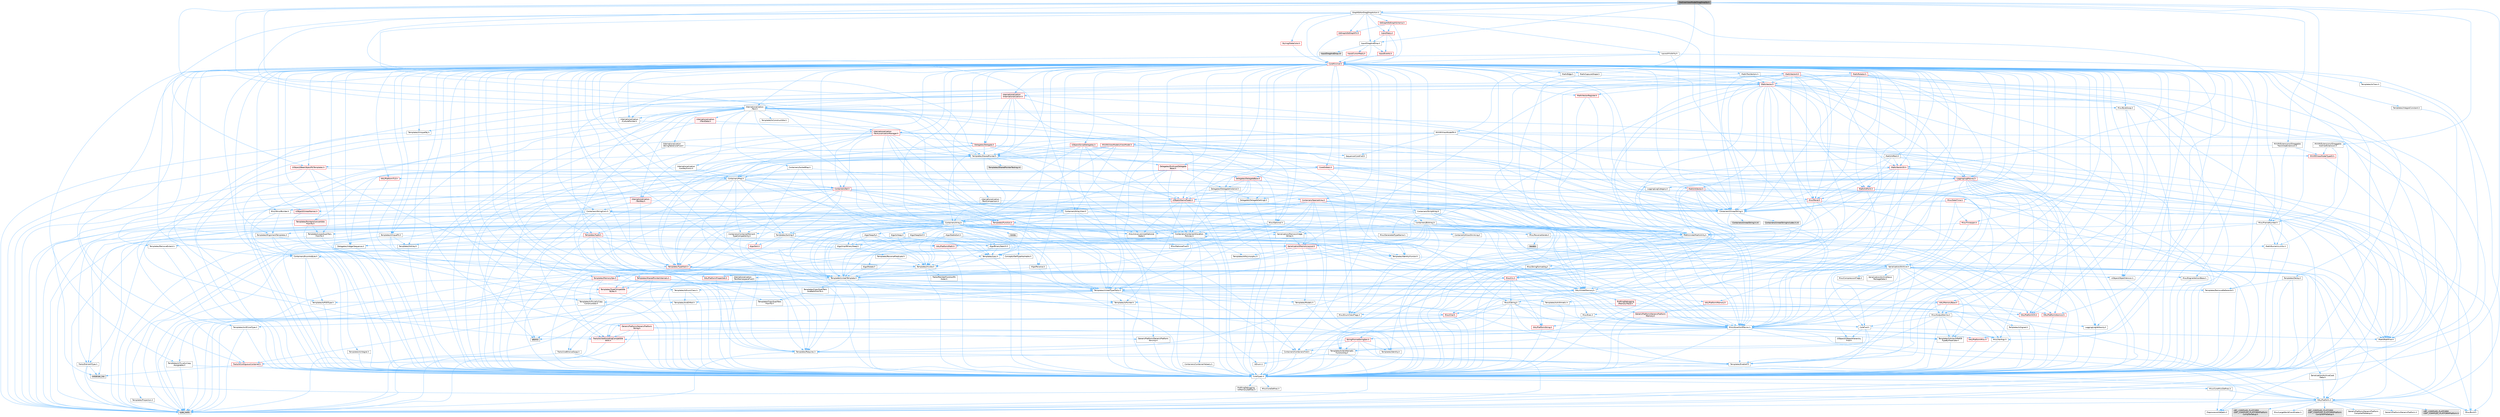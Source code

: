 digraph "OutlinerViewModelDragDropOp.h"
{
 // INTERACTIVE_SVG=YES
 // LATEX_PDF_SIZE
  bgcolor="transparent";
  edge [fontname=Helvetica,fontsize=10,labelfontname=Helvetica,labelfontsize=10];
  node [fontname=Helvetica,fontsize=10,shape=box,height=0.2,width=0.4];
  Node1 [id="Node000001",label="OutlinerViewModelDragDropOp.h",height=0.2,width=0.4,color="gray40", fillcolor="grey60", style="filled", fontcolor="black",tooltip=" "];
  Node1 -> Node2 [id="edge1_Node000001_Node000002",color="steelblue1",style="solid",tooltip=" "];
  Node2 [id="Node000002",label="Containers/Array.h",height=0.2,width=0.4,color="grey40", fillcolor="white", style="filled",URL="$df/dd0/Array_8h.html",tooltip=" "];
  Node2 -> Node3 [id="edge2_Node000002_Node000003",color="steelblue1",style="solid",tooltip=" "];
  Node3 [id="Node000003",label="CoreTypes.h",height=0.2,width=0.4,color="grey40", fillcolor="white", style="filled",URL="$dc/dec/CoreTypes_8h.html",tooltip=" "];
  Node3 -> Node4 [id="edge3_Node000003_Node000004",color="steelblue1",style="solid",tooltip=" "];
  Node4 [id="Node000004",label="HAL/Platform.h",height=0.2,width=0.4,color="grey40", fillcolor="white", style="filled",URL="$d9/dd0/Platform_8h.html",tooltip=" "];
  Node4 -> Node5 [id="edge4_Node000004_Node000005",color="steelblue1",style="solid",tooltip=" "];
  Node5 [id="Node000005",label="Misc/Build.h",height=0.2,width=0.4,color="grey40", fillcolor="white", style="filled",URL="$d3/dbb/Build_8h.html",tooltip=" "];
  Node4 -> Node6 [id="edge5_Node000004_Node000006",color="steelblue1",style="solid",tooltip=" "];
  Node6 [id="Node000006",label="Misc/LargeWorldCoordinates.h",height=0.2,width=0.4,color="grey40", fillcolor="white", style="filled",URL="$d2/dcb/LargeWorldCoordinates_8h.html",tooltip=" "];
  Node4 -> Node7 [id="edge6_Node000004_Node000007",color="steelblue1",style="solid",tooltip=" "];
  Node7 [id="Node000007",label="type_traits",height=0.2,width=0.4,color="grey60", fillcolor="#E0E0E0", style="filled",tooltip=" "];
  Node4 -> Node8 [id="edge7_Node000004_Node000008",color="steelblue1",style="solid",tooltip=" "];
  Node8 [id="Node000008",label="PreprocessorHelpers.h",height=0.2,width=0.4,color="grey40", fillcolor="white", style="filled",URL="$db/ddb/PreprocessorHelpers_8h.html",tooltip=" "];
  Node4 -> Node9 [id="edge8_Node000004_Node000009",color="steelblue1",style="solid",tooltip=" "];
  Node9 [id="Node000009",label="UBT_COMPILED_PLATFORM\l/UBT_COMPILED_PLATFORMPlatform\lCompilerPreSetup.h",height=0.2,width=0.4,color="grey60", fillcolor="#E0E0E0", style="filled",tooltip=" "];
  Node4 -> Node10 [id="edge9_Node000004_Node000010",color="steelblue1",style="solid",tooltip=" "];
  Node10 [id="Node000010",label="GenericPlatform/GenericPlatform\lCompilerPreSetup.h",height=0.2,width=0.4,color="grey40", fillcolor="white", style="filled",URL="$d9/dc8/GenericPlatformCompilerPreSetup_8h.html",tooltip=" "];
  Node4 -> Node11 [id="edge10_Node000004_Node000011",color="steelblue1",style="solid",tooltip=" "];
  Node11 [id="Node000011",label="GenericPlatform/GenericPlatform.h",height=0.2,width=0.4,color="grey40", fillcolor="white", style="filled",URL="$d6/d84/GenericPlatform_8h.html",tooltip=" "];
  Node4 -> Node12 [id="edge11_Node000004_Node000012",color="steelblue1",style="solid",tooltip=" "];
  Node12 [id="Node000012",label="UBT_COMPILED_PLATFORM\l/UBT_COMPILED_PLATFORMPlatform.h",height=0.2,width=0.4,color="grey60", fillcolor="#E0E0E0", style="filled",tooltip=" "];
  Node4 -> Node13 [id="edge12_Node000004_Node000013",color="steelblue1",style="solid",tooltip=" "];
  Node13 [id="Node000013",label="UBT_COMPILED_PLATFORM\l/UBT_COMPILED_PLATFORMPlatform\lCompilerSetup.h",height=0.2,width=0.4,color="grey60", fillcolor="#E0E0E0", style="filled",tooltip=" "];
  Node3 -> Node14 [id="edge13_Node000003_Node000014",color="steelblue1",style="solid",tooltip=" "];
  Node14 [id="Node000014",label="ProfilingDebugging\l/UMemoryDefines.h",height=0.2,width=0.4,color="grey40", fillcolor="white", style="filled",URL="$d2/da2/UMemoryDefines_8h.html",tooltip=" "];
  Node3 -> Node15 [id="edge14_Node000003_Node000015",color="steelblue1",style="solid",tooltip=" "];
  Node15 [id="Node000015",label="Misc/CoreMiscDefines.h",height=0.2,width=0.4,color="grey40", fillcolor="white", style="filled",URL="$da/d38/CoreMiscDefines_8h.html",tooltip=" "];
  Node15 -> Node4 [id="edge15_Node000015_Node000004",color="steelblue1",style="solid",tooltip=" "];
  Node15 -> Node8 [id="edge16_Node000015_Node000008",color="steelblue1",style="solid",tooltip=" "];
  Node3 -> Node16 [id="edge17_Node000003_Node000016",color="steelblue1",style="solid",tooltip=" "];
  Node16 [id="Node000016",label="Misc/CoreDefines.h",height=0.2,width=0.4,color="grey40", fillcolor="white", style="filled",URL="$d3/dd2/CoreDefines_8h.html",tooltip=" "];
  Node2 -> Node17 [id="edge18_Node000002_Node000017",color="steelblue1",style="solid",tooltip=" "];
  Node17 [id="Node000017",label="Misc/AssertionMacros.h",height=0.2,width=0.4,color="grey40", fillcolor="white", style="filled",URL="$d0/dfa/AssertionMacros_8h.html",tooltip=" "];
  Node17 -> Node3 [id="edge19_Node000017_Node000003",color="steelblue1",style="solid",tooltip=" "];
  Node17 -> Node4 [id="edge20_Node000017_Node000004",color="steelblue1",style="solid",tooltip=" "];
  Node17 -> Node18 [id="edge21_Node000017_Node000018",color="steelblue1",style="solid",tooltip=" "];
  Node18 [id="Node000018",label="HAL/PlatformMisc.h",height=0.2,width=0.4,color="red", fillcolor="#FFF0F0", style="filled",URL="$d0/df5/PlatformMisc_8h.html",tooltip=" "];
  Node18 -> Node3 [id="edge22_Node000018_Node000003",color="steelblue1",style="solid",tooltip=" "];
  Node17 -> Node8 [id="edge23_Node000017_Node000008",color="steelblue1",style="solid",tooltip=" "];
  Node17 -> Node54 [id="edge24_Node000017_Node000054",color="steelblue1",style="solid",tooltip=" "];
  Node54 [id="Node000054",label="Templates/EnableIf.h",height=0.2,width=0.4,color="grey40", fillcolor="white", style="filled",URL="$d7/d60/EnableIf_8h.html",tooltip=" "];
  Node54 -> Node3 [id="edge25_Node000054_Node000003",color="steelblue1",style="solid",tooltip=" "];
  Node17 -> Node55 [id="edge26_Node000017_Node000055",color="steelblue1",style="solid",tooltip=" "];
  Node55 [id="Node000055",label="Templates/IsArrayOrRefOf\lTypeByPredicate.h",height=0.2,width=0.4,color="grey40", fillcolor="white", style="filled",URL="$d6/da1/IsArrayOrRefOfTypeByPredicate_8h.html",tooltip=" "];
  Node55 -> Node3 [id="edge27_Node000055_Node000003",color="steelblue1",style="solid",tooltip=" "];
  Node17 -> Node56 [id="edge28_Node000017_Node000056",color="steelblue1",style="solid",tooltip=" "];
  Node56 [id="Node000056",label="Templates/IsValidVariadic\lFunctionArg.h",height=0.2,width=0.4,color="grey40", fillcolor="white", style="filled",URL="$d0/dc8/IsValidVariadicFunctionArg_8h.html",tooltip=" "];
  Node56 -> Node3 [id="edge29_Node000056_Node000003",color="steelblue1",style="solid",tooltip=" "];
  Node56 -> Node57 [id="edge30_Node000056_Node000057",color="steelblue1",style="solid",tooltip=" "];
  Node57 [id="Node000057",label="IsEnum.h",height=0.2,width=0.4,color="grey40", fillcolor="white", style="filled",URL="$d4/de5/IsEnum_8h.html",tooltip=" "];
  Node56 -> Node7 [id="edge31_Node000056_Node000007",color="steelblue1",style="solid",tooltip=" "];
  Node17 -> Node58 [id="edge32_Node000017_Node000058",color="steelblue1",style="solid",tooltip=" "];
  Node58 [id="Node000058",label="Traits/IsCharEncodingCompatible\lWith.h",height=0.2,width=0.4,color="red", fillcolor="#FFF0F0", style="filled",URL="$df/dd1/IsCharEncodingCompatibleWith_8h.html",tooltip=" "];
  Node58 -> Node7 [id="edge33_Node000058_Node000007",color="steelblue1",style="solid",tooltip=" "];
  Node17 -> Node60 [id="edge34_Node000017_Node000060",color="steelblue1",style="solid",tooltip=" "];
  Node60 [id="Node000060",label="Misc/VarArgs.h",height=0.2,width=0.4,color="grey40", fillcolor="white", style="filled",URL="$d5/d6f/VarArgs_8h.html",tooltip=" "];
  Node60 -> Node3 [id="edge35_Node000060_Node000003",color="steelblue1",style="solid",tooltip=" "];
  Node17 -> Node61 [id="edge36_Node000017_Node000061",color="steelblue1",style="solid",tooltip=" "];
  Node61 [id="Node000061",label="String/FormatStringSan.h",height=0.2,width=0.4,color="red", fillcolor="#FFF0F0", style="filled",URL="$d3/d8b/FormatStringSan_8h.html",tooltip=" "];
  Node61 -> Node7 [id="edge37_Node000061_Node000007",color="steelblue1",style="solid",tooltip=" "];
  Node61 -> Node3 [id="edge38_Node000061_Node000003",color="steelblue1",style="solid",tooltip=" "];
  Node61 -> Node62 [id="edge39_Node000061_Node000062",color="steelblue1",style="solid",tooltip=" "];
  Node62 [id="Node000062",label="Templates/Requires.h",height=0.2,width=0.4,color="grey40", fillcolor="white", style="filled",URL="$dc/d96/Requires_8h.html",tooltip=" "];
  Node62 -> Node54 [id="edge40_Node000062_Node000054",color="steelblue1",style="solid",tooltip=" "];
  Node62 -> Node7 [id="edge41_Node000062_Node000007",color="steelblue1",style="solid",tooltip=" "];
  Node61 -> Node63 [id="edge42_Node000061_Node000063",color="steelblue1",style="solid",tooltip=" "];
  Node63 [id="Node000063",label="Templates/Identity.h",height=0.2,width=0.4,color="grey40", fillcolor="white", style="filled",URL="$d0/dd5/Identity_8h.html",tooltip=" "];
  Node61 -> Node56 [id="edge43_Node000061_Node000056",color="steelblue1",style="solid",tooltip=" "];
  Node61 -> Node26 [id="edge44_Node000061_Node000026",color="steelblue1",style="solid",tooltip=" "];
  Node26 [id="Node000026",label="Containers/ContainersFwd.h",height=0.2,width=0.4,color="grey40", fillcolor="white", style="filled",URL="$d4/d0a/ContainersFwd_8h.html",tooltip=" "];
  Node26 -> Node4 [id="edge45_Node000026_Node000004",color="steelblue1",style="solid",tooltip=" "];
  Node26 -> Node3 [id="edge46_Node000026_Node000003",color="steelblue1",style="solid",tooltip=" "];
  Node26 -> Node23 [id="edge47_Node000026_Node000023",color="steelblue1",style="solid",tooltip=" "];
  Node23 [id="Node000023",label="Traits/IsContiguousContainer.h",height=0.2,width=0.4,color="red", fillcolor="#FFF0F0", style="filled",URL="$d5/d3c/IsContiguousContainer_8h.html",tooltip=" "];
  Node23 -> Node3 [id="edge48_Node000023_Node000003",color="steelblue1",style="solid",tooltip=" "];
  Node23 -> Node22 [id="edge49_Node000023_Node000022",color="steelblue1",style="solid",tooltip=" "];
  Node22 [id="Node000022",label="initializer_list",height=0.2,width=0.4,color="grey60", fillcolor="#E0E0E0", style="filled",tooltip=" "];
  Node17 -> Node67 [id="edge50_Node000017_Node000067",color="steelblue1",style="solid",tooltip=" "];
  Node67 [id="Node000067",label="atomic",height=0.2,width=0.4,color="grey60", fillcolor="#E0E0E0", style="filled",tooltip=" "];
  Node2 -> Node68 [id="edge51_Node000002_Node000068",color="steelblue1",style="solid",tooltip=" "];
  Node68 [id="Node000068",label="Misc/IntrusiveUnsetOptional\lState.h",height=0.2,width=0.4,color="grey40", fillcolor="white", style="filled",URL="$d2/d0a/IntrusiveUnsetOptionalState_8h.html",tooltip=" "];
  Node68 -> Node69 [id="edge52_Node000068_Node000069",color="steelblue1",style="solid",tooltip=" "];
  Node69 [id="Node000069",label="Misc/OptionalFwd.h",height=0.2,width=0.4,color="grey40", fillcolor="white", style="filled",URL="$dc/d50/OptionalFwd_8h.html",tooltip=" "];
  Node2 -> Node70 [id="edge53_Node000002_Node000070",color="steelblue1",style="solid",tooltip=" "];
  Node70 [id="Node000070",label="Misc/ReverseIterate.h",height=0.2,width=0.4,color="grey40", fillcolor="white", style="filled",URL="$db/de3/ReverseIterate_8h.html",tooltip=" "];
  Node70 -> Node4 [id="edge54_Node000070_Node000004",color="steelblue1",style="solid",tooltip=" "];
  Node70 -> Node71 [id="edge55_Node000070_Node000071",color="steelblue1",style="solid",tooltip=" "];
  Node71 [id="Node000071",label="iterator",height=0.2,width=0.4,color="grey60", fillcolor="#E0E0E0", style="filled",tooltip=" "];
  Node2 -> Node72 [id="edge56_Node000002_Node000072",color="steelblue1",style="solid",tooltip=" "];
  Node72 [id="Node000072",label="HAL/UnrealMemory.h",height=0.2,width=0.4,color="grey40", fillcolor="white", style="filled",URL="$d9/d96/UnrealMemory_8h.html",tooltip=" "];
  Node72 -> Node3 [id="edge57_Node000072_Node000003",color="steelblue1",style="solid",tooltip=" "];
  Node72 -> Node73 [id="edge58_Node000072_Node000073",color="steelblue1",style="solid",tooltip=" "];
  Node73 [id="Node000073",label="GenericPlatform/GenericPlatform\lMemory.h",height=0.2,width=0.4,color="red", fillcolor="#FFF0F0", style="filled",URL="$dd/d22/GenericPlatformMemory_8h.html",tooltip=" "];
  Node73 -> Node25 [id="edge59_Node000073_Node000025",color="steelblue1",style="solid",tooltip=" "];
  Node25 [id="Node000025",label="CoreFwd.h",height=0.2,width=0.4,color="grey40", fillcolor="white", style="filled",URL="$d1/d1e/CoreFwd_8h.html",tooltip=" "];
  Node25 -> Node3 [id="edge60_Node000025_Node000003",color="steelblue1",style="solid",tooltip=" "];
  Node25 -> Node26 [id="edge61_Node000025_Node000026",color="steelblue1",style="solid",tooltip=" "];
  Node25 -> Node27 [id="edge62_Node000025_Node000027",color="steelblue1",style="solid",tooltip=" "];
  Node27 [id="Node000027",label="Math/MathFwd.h",height=0.2,width=0.4,color="grey40", fillcolor="white", style="filled",URL="$d2/d10/MathFwd_8h.html",tooltip=" "];
  Node27 -> Node4 [id="edge63_Node000027_Node000004",color="steelblue1",style="solid",tooltip=" "];
  Node25 -> Node28 [id="edge64_Node000025_Node000028",color="steelblue1",style="solid",tooltip=" "];
  Node28 [id="Node000028",label="UObject/UObjectHierarchy\lFwd.h",height=0.2,width=0.4,color="grey40", fillcolor="white", style="filled",URL="$d3/d13/UObjectHierarchyFwd_8h.html",tooltip=" "];
  Node73 -> Node3 [id="edge65_Node000073_Node000003",color="steelblue1",style="solid",tooltip=" "];
  Node73 -> Node74 [id="edge66_Node000073_Node000074",color="steelblue1",style="solid",tooltip=" "];
  Node74 [id="Node000074",label="HAL/PlatformString.h",height=0.2,width=0.4,color="red", fillcolor="#FFF0F0", style="filled",URL="$db/db5/PlatformString_8h.html",tooltip=" "];
  Node74 -> Node3 [id="edge67_Node000074_Node000003",color="steelblue1",style="solid",tooltip=" "];
  Node72 -> Node76 [id="edge68_Node000072_Node000076",color="steelblue1",style="solid",tooltip=" "];
  Node76 [id="Node000076",label="HAL/MemoryBase.h",height=0.2,width=0.4,color="red", fillcolor="#FFF0F0", style="filled",URL="$d6/d9f/MemoryBase_8h.html",tooltip=" "];
  Node76 -> Node3 [id="edge69_Node000076_Node000003",color="steelblue1",style="solid",tooltip=" "];
  Node76 -> Node47 [id="edge70_Node000076_Node000047",color="steelblue1",style="solid",tooltip=" "];
  Node47 [id="Node000047",label="HAL/PlatformAtomics.h",height=0.2,width=0.4,color="red", fillcolor="#FFF0F0", style="filled",URL="$d3/d36/PlatformAtomics_8h.html",tooltip=" "];
  Node47 -> Node3 [id="edge71_Node000047_Node000003",color="steelblue1",style="solid",tooltip=" "];
  Node76 -> Node30 [id="edge72_Node000076_Node000030",color="steelblue1",style="solid",tooltip=" "];
  Node30 [id="Node000030",label="HAL/PlatformCrt.h",height=0.2,width=0.4,color="red", fillcolor="#FFF0F0", style="filled",URL="$d8/d75/PlatformCrt_8h.html",tooltip=" "];
  Node76 -> Node77 [id="edge73_Node000076_Node000077",color="steelblue1",style="solid",tooltip=" "];
  Node77 [id="Node000077",label="Misc/Exec.h",height=0.2,width=0.4,color="grey40", fillcolor="white", style="filled",URL="$de/ddb/Exec_8h.html",tooltip=" "];
  Node77 -> Node3 [id="edge74_Node000077_Node000003",color="steelblue1",style="solid",tooltip=" "];
  Node77 -> Node17 [id="edge75_Node000077_Node000017",color="steelblue1",style="solid",tooltip=" "];
  Node76 -> Node78 [id="edge76_Node000076_Node000078",color="steelblue1",style="solid",tooltip=" "];
  Node78 [id="Node000078",label="Misc/OutputDevice.h",height=0.2,width=0.4,color="grey40", fillcolor="white", style="filled",URL="$d7/d32/OutputDevice_8h.html",tooltip=" "];
  Node78 -> Node25 [id="edge77_Node000078_Node000025",color="steelblue1",style="solid",tooltip=" "];
  Node78 -> Node3 [id="edge78_Node000078_Node000003",color="steelblue1",style="solid",tooltip=" "];
  Node78 -> Node79 [id="edge79_Node000078_Node000079",color="steelblue1",style="solid",tooltip=" "];
  Node79 [id="Node000079",label="Logging/LogVerbosity.h",height=0.2,width=0.4,color="grey40", fillcolor="white", style="filled",URL="$d2/d8f/LogVerbosity_8h.html",tooltip=" "];
  Node79 -> Node3 [id="edge80_Node000079_Node000003",color="steelblue1",style="solid",tooltip=" "];
  Node78 -> Node60 [id="edge81_Node000078_Node000060",color="steelblue1",style="solid",tooltip=" "];
  Node78 -> Node55 [id="edge82_Node000078_Node000055",color="steelblue1",style="solid",tooltip=" "];
  Node78 -> Node56 [id="edge83_Node000078_Node000056",color="steelblue1",style="solid",tooltip=" "];
  Node78 -> Node58 [id="edge84_Node000078_Node000058",color="steelblue1",style="solid",tooltip=" "];
  Node72 -> Node89 [id="edge85_Node000072_Node000089",color="steelblue1",style="solid",tooltip=" "];
  Node89 [id="Node000089",label="HAL/PlatformMemory.h",height=0.2,width=0.4,color="red", fillcolor="#FFF0F0", style="filled",URL="$de/d68/PlatformMemory_8h.html",tooltip=" "];
  Node89 -> Node3 [id="edge86_Node000089_Node000003",color="steelblue1",style="solid",tooltip=" "];
  Node89 -> Node73 [id="edge87_Node000089_Node000073",color="steelblue1",style="solid",tooltip=" "];
  Node72 -> Node91 [id="edge88_Node000072_Node000091",color="steelblue1",style="solid",tooltip=" "];
  Node91 [id="Node000091",label="ProfilingDebugging\l/MemoryTrace.h",height=0.2,width=0.4,color="red", fillcolor="#FFF0F0", style="filled",URL="$da/dd7/MemoryTrace_8h.html",tooltip=" "];
  Node91 -> Node4 [id="edge89_Node000091_Node000004",color="steelblue1",style="solid",tooltip=" "];
  Node91 -> Node42 [id="edge90_Node000091_Node000042",color="steelblue1",style="solid",tooltip=" "];
  Node42 [id="Node000042",label="Misc/EnumClassFlags.h",height=0.2,width=0.4,color="grey40", fillcolor="white", style="filled",URL="$d8/de7/EnumClassFlags_8h.html",tooltip=" "];
  Node72 -> Node92 [id="edge91_Node000072_Node000092",color="steelblue1",style="solid",tooltip=" "];
  Node92 [id="Node000092",label="Templates/IsPointer.h",height=0.2,width=0.4,color="grey40", fillcolor="white", style="filled",URL="$d7/d05/IsPointer_8h.html",tooltip=" "];
  Node92 -> Node3 [id="edge92_Node000092_Node000003",color="steelblue1",style="solid",tooltip=" "];
  Node2 -> Node93 [id="edge93_Node000002_Node000093",color="steelblue1",style="solid",tooltip=" "];
  Node93 [id="Node000093",label="Templates/UnrealTypeTraits.h",height=0.2,width=0.4,color="grey40", fillcolor="white", style="filled",URL="$d2/d2d/UnrealTypeTraits_8h.html",tooltip=" "];
  Node93 -> Node3 [id="edge94_Node000093_Node000003",color="steelblue1",style="solid",tooltip=" "];
  Node93 -> Node92 [id="edge95_Node000093_Node000092",color="steelblue1",style="solid",tooltip=" "];
  Node93 -> Node17 [id="edge96_Node000093_Node000017",color="steelblue1",style="solid",tooltip=" "];
  Node93 -> Node85 [id="edge97_Node000093_Node000085",color="steelblue1",style="solid",tooltip=" "];
  Node85 [id="Node000085",label="Templates/AndOrNot.h",height=0.2,width=0.4,color="grey40", fillcolor="white", style="filled",URL="$db/d0a/AndOrNot_8h.html",tooltip=" "];
  Node85 -> Node3 [id="edge98_Node000085_Node000003",color="steelblue1",style="solid",tooltip=" "];
  Node93 -> Node54 [id="edge99_Node000093_Node000054",color="steelblue1",style="solid",tooltip=" "];
  Node93 -> Node94 [id="edge100_Node000093_Node000094",color="steelblue1",style="solid",tooltip=" "];
  Node94 [id="Node000094",label="Templates/IsArithmetic.h",height=0.2,width=0.4,color="grey40", fillcolor="white", style="filled",URL="$d2/d5d/IsArithmetic_8h.html",tooltip=" "];
  Node94 -> Node3 [id="edge101_Node000094_Node000003",color="steelblue1",style="solid",tooltip=" "];
  Node93 -> Node57 [id="edge102_Node000093_Node000057",color="steelblue1",style="solid",tooltip=" "];
  Node93 -> Node95 [id="edge103_Node000093_Node000095",color="steelblue1",style="solid",tooltip=" "];
  Node95 [id="Node000095",label="Templates/Models.h",height=0.2,width=0.4,color="grey40", fillcolor="white", style="filled",URL="$d3/d0c/Models_8h.html",tooltip=" "];
  Node95 -> Node63 [id="edge104_Node000095_Node000063",color="steelblue1",style="solid",tooltip=" "];
  Node93 -> Node96 [id="edge105_Node000093_Node000096",color="steelblue1",style="solid",tooltip=" "];
  Node96 [id="Node000096",label="Templates/IsPODType.h",height=0.2,width=0.4,color="grey40", fillcolor="white", style="filled",URL="$d7/db1/IsPODType_8h.html",tooltip=" "];
  Node96 -> Node3 [id="edge106_Node000096_Node000003",color="steelblue1",style="solid",tooltip=" "];
  Node93 -> Node97 [id="edge107_Node000093_Node000097",color="steelblue1",style="solid",tooltip=" "];
  Node97 [id="Node000097",label="Templates/IsUECoreType.h",height=0.2,width=0.4,color="grey40", fillcolor="white", style="filled",URL="$d1/db8/IsUECoreType_8h.html",tooltip=" "];
  Node97 -> Node3 [id="edge108_Node000097_Node000003",color="steelblue1",style="solid",tooltip=" "];
  Node97 -> Node7 [id="edge109_Node000097_Node000007",color="steelblue1",style="solid",tooltip=" "];
  Node93 -> Node86 [id="edge110_Node000093_Node000086",color="steelblue1",style="solid",tooltip=" "];
  Node86 [id="Node000086",label="Templates/IsTriviallyCopy\lConstructible.h",height=0.2,width=0.4,color="grey40", fillcolor="white", style="filled",URL="$d3/d78/IsTriviallyCopyConstructible_8h.html",tooltip=" "];
  Node86 -> Node3 [id="edge111_Node000086_Node000003",color="steelblue1",style="solid",tooltip=" "];
  Node86 -> Node7 [id="edge112_Node000086_Node000007",color="steelblue1",style="solid",tooltip=" "];
  Node2 -> Node98 [id="edge113_Node000002_Node000098",color="steelblue1",style="solid",tooltip=" "];
  Node98 [id="Node000098",label="Templates/UnrealTemplate.h",height=0.2,width=0.4,color="grey40", fillcolor="white", style="filled",URL="$d4/d24/UnrealTemplate_8h.html",tooltip=" "];
  Node98 -> Node3 [id="edge114_Node000098_Node000003",color="steelblue1",style="solid",tooltip=" "];
  Node98 -> Node92 [id="edge115_Node000098_Node000092",color="steelblue1",style="solid",tooltip=" "];
  Node98 -> Node72 [id="edge116_Node000098_Node000072",color="steelblue1",style="solid",tooltip=" "];
  Node98 -> Node99 [id="edge117_Node000098_Node000099",color="steelblue1",style="solid",tooltip=" "];
  Node99 [id="Node000099",label="Templates/CopyQualifiers\lAndRefsFromTo.h",height=0.2,width=0.4,color="grey40", fillcolor="white", style="filled",URL="$d3/db3/CopyQualifiersAndRefsFromTo_8h.html",tooltip=" "];
  Node99 -> Node100 [id="edge118_Node000099_Node000100",color="steelblue1",style="solid",tooltip=" "];
  Node100 [id="Node000100",label="Templates/CopyQualifiers\lFromTo.h",height=0.2,width=0.4,color="grey40", fillcolor="white", style="filled",URL="$d5/db4/CopyQualifiersFromTo_8h.html",tooltip=" "];
  Node98 -> Node93 [id="edge119_Node000098_Node000093",color="steelblue1",style="solid",tooltip=" "];
  Node98 -> Node101 [id="edge120_Node000098_Node000101",color="steelblue1",style="solid",tooltip=" "];
  Node101 [id="Node000101",label="Templates/RemoveReference.h",height=0.2,width=0.4,color="grey40", fillcolor="white", style="filled",URL="$da/dbe/RemoveReference_8h.html",tooltip=" "];
  Node101 -> Node3 [id="edge121_Node000101_Node000003",color="steelblue1",style="solid",tooltip=" "];
  Node98 -> Node62 [id="edge122_Node000098_Node000062",color="steelblue1",style="solid",tooltip=" "];
  Node98 -> Node102 [id="edge123_Node000098_Node000102",color="steelblue1",style="solid",tooltip=" "];
  Node102 [id="Node000102",label="Templates/TypeCompatible\lBytes.h",height=0.2,width=0.4,color="red", fillcolor="#FFF0F0", style="filled",URL="$df/d0a/TypeCompatibleBytes_8h.html",tooltip=" "];
  Node102 -> Node3 [id="edge124_Node000102_Node000003",color="steelblue1",style="solid",tooltip=" "];
  Node102 -> Node7 [id="edge125_Node000102_Node000007",color="steelblue1",style="solid",tooltip=" "];
  Node98 -> Node63 [id="edge126_Node000098_Node000063",color="steelblue1",style="solid",tooltip=" "];
  Node98 -> Node23 [id="edge127_Node000098_Node000023",color="steelblue1",style="solid",tooltip=" "];
  Node98 -> Node103 [id="edge128_Node000098_Node000103",color="steelblue1",style="solid",tooltip=" "];
  Node103 [id="Node000103",label="Traits/UseBitwiseSwap.h",height=0.2,width=0.4,color="grey40", fillcolor="white", style="filled",URL="$db/df3/UseBitwiseSwap_8h.html",tooltip=" "];
  Node103 -> Node3 [id="edge129_Node000103_Node000003",color="steelblue1",style="solid",tooltip=" "];
  Node103 -> Node7 [id="edge130_Node000103_Node000007",color="steelblue1",style="solid",tooltip=" "];
  Node98 -> Node7 [id="edge131_Node000098_Node000007",color="steelblue1",style="solid",tooltip=" "];
  Node2 -> Node104 [id="edge132_Node000002_Node000104",color="steelblue1",style="solid",tooltip=" "];
  Node104 [id="Node000104",label="Containers/AllowShrinking.h",height=0.2,width=0.4,color="grey40", fillcolor="white", style="filled",URL="$d7/d1a/AllowShrinking_8h.html",tooltip=" "];
  Node104 -> Node3 [id="edge133_Node000104_Node000003",color="steelblue1",style="solid",tooltip=" "];
  Node2 -> Node105 [id="edge134_Node000002_Node000105",color="steelblue1",style="solid",tooltip=" "];
  Node105 [id="Node000105",label="Containers/ContainerAllocation\lPolicies.h",height=0.2,width=0.4,color="grey40", fillcolor="white", style="filled",URL="$d7/dff/ContainerAllocationPolicies_8h.html",tooltip=" "];
  Node105 -> Node3 [id="edge135_Node000105_Node000003",color="steelblue1",style="solid",tooltip=" "];
  Node105 -> Node106 [id="edge136_Node000105_Node000106",color="steelblue1",style="solid",tooltip=" "];
  Node106 [id="Node000106",label="Containers/ContainerHelpers.h",height=0.2,width=0.4,color="grey40", fillcolor="white", style="filled",URL="$d7/d33/ContainerHelpers_8h.html",tooltip=" "];
  Node106 -> Node3 [id="edge137_Node000106_Node000003",color="steelblue1",style="solid",tooltip=" "];
  Node105 -> Node105 [id="edge138_Node000105_Node000105",color="steelblue1",style="solid",tooltip=" "];
  Node105 -> Node107 [id="edge139_Node000105_Node000107",color="steelblue1",style="solid",tooltip=" "];
  Node107 [id="Node000107",label="HAL/PlatformMath.h",height=0.2,width=0.4,color="red", fillcolor="#FFF0F0", style="filled",URL="$dc/d53/PlatformMath_8h.html",tooltip=" "];
  Node107 -> Node3 [id="edge140_Node000107_Node000003",color="steelblue1",style="solid",tooltip=" "];
  Node105 -> Node72 [id="edge141_Node000105_Node000072",color="steelblue1",style="solid",tooltip=" "];
  Node105 -> Node40 [id="edge142_Node000105_Node000040",color="steelblue1",style="solid",tooltip=" "];
  Node40 [id="Node000040",label="Math/NumericLimits.h",height=0.2,width=0.4,color="grey40", fillcolor="white", style="filled",URL="$df/d1b/NumericLimits_8h.html",tooltip=" "];
  Node40 -> Node3 [id="edge143_Node000040_Node000003",color="steelblue1",style="solid",tooltip=" "];
  Node105 -> Node17 [id="edge144_Node000105_Node000017",color="steelblue1",style="solid",tooltip=" "];
  Node105 -> Node115 [id="edge145_Node000105_Node000115",color="steelblue1",style="solid",tooltip=" "];
  Node115 [id="Node000115",label="Templates/IsPolymorphic.h",height=0.2,width=0.4,color="grey40", fillcolor="white", style="filled",URL="$dc/d20/IsPolymorphic_8h.html",tooltip=" "];
  Node105 -> Node116 [id="edge146_Node000105_Node000116",color="steelblue1",style="solid",tooltip=" "];
  Node116 [id="Node000116",label="Templates/MemoryOps.h",height=0.2,width=0.4,color="red", fillcolor="#FFF0F0", style="filled",URL="$db/dea/MemoryOps_8h.html",tooltip=" "];
  Node116 -> Node3 [id="edge147_Node000116_Node000003",color="steelblue1",style="solid",tooltip=" "];
  Node116 -> Node72 [id="edge148_Node000116_Node000072",color="steelblue1",style="solid",tooltip=" "];
  Node116 -> Node87 [id="edge149_Node000116_Node000087",color="steelblue1",style="solid",tooltip=" "];
  Node87 [id="Node000087",label="Templates/IsTriviallyCopy\lAssignable.h",height=0.2,width=0.4,color="grey40", fillcolor="white", style="filled",URL="$d2/df2/IsTriviallyCopyAssignable_8h.html",tooltip=" "];
  Node87 -> Node3 [id="edge150_Node000087_Node000003",color="steelblue1",style="solid",tooltip=" "];
  Node87 -> Node7 [id="edge151_Node000087_Node000007",color="steelblue1",style="solid",tooltip=" "];
  Node116 -> Node86 [id="edge152_Node000116_Node000086",color="steelblue1",style="solid",tooltip=" "];
  Node116 -> Node62 [id="edge153_Node000116_Node000062",color="steelblue1",style="solid",tooltip=" "];
  Node116 -> Node93 [id="edge154_Node000116_Node000093",color="steelblue1",style="solid",tooltip=" "];
  Node116 -> Node103 [id="edge155_Node000116_Node000103",color="steelblue1",style="solid",tooltip=" "];
  Node116 -> Node7 [id="edge156_Node000116_Node000007",color="steelblue1",style="solid",tooltip=" "];
  Node105 -> Node102 [id="edge157_Node000105_Node000102",color="steelblue1",style="solid",tooltip=" "];
  Node105 -> Node7 [id="edge158_Node000105_Node000007",color="steelblue1",style="solid",tooltip=" "];
  Node2 -> Node117 [id="edge159_Node000002_Node000117",color="steelblue1",style="solid",tooltip=" "];
  Node117 [id="Node000117",label="Containers/ContainerElement\lTypeCompatibility.h",height=0.2,width=0.4,color="grey40", fillcolor="white", style="filled",URL="$df/ddf/ContainerElementTypeCompatibility_8h.html",tooltip=" "];
  Node117 -> Node3 [id="edge160_Node000117_Node000003",color="steelblue1",style="solid",tooltip=" "];
  Node117 -> Node93 [id="edge161_Node000117_Node000093",color="steelblue1",style="solid",tooltip=" "];
  Node2 -> Node118 [id="edge162_Node000002_Node000118",color="steelblue1",style="solid",tooltip=" "];
  Node118 [id="Node000118",label="Serialization/Archive.h",height=0.2,width=0.4,color="grey40", fillcolor="white", style="filled",URL="$d7/d3b/Archive_8h.html",tooltip=" "];
  Node118 -> Node25 [id="edge163_Node000118_Node000025",color="steelblue1",style="solid",tooltip=" "];
  Node118 -> Node3 [id="edge164_Node000118_Node000003",color="steelblue1",style="solid",tooltip=" "];
  Node118 -> Node119 [id="edge165_Node000118_Node000119",color="steelblue1",style="solid",tooltip=" "];
  Node119 [id="Node000119",label="HAL/PlatformProperties.h",height=0.2,width=0.4,color="red", fillcolor="#FFF0F0", style="filled",URL="$d9/db0/PlatformProperties_8h.html",tooltip=" "];
  Node119 -> Node3 [id="edge166_Node000119_Node000003",color="steelblue1",style="solid",tooltip=" "];
  Node118 -> Node122 [id="edge167_Node000118_Node000122",color="steelblue1",style="solid",tooltip=" "];
  Node122 [id="Node000122",label="Internationalization\l/TextNamespaceFwd.h",height=0.2,width=0.4,color="grey40", fillcolor="white", style="filled",URL="$d8/d97/TextNamespaceFwd_8h.html",tooltip=" "];
  Node122 -> Node3 [id="edge168_Node000122_Node000003",color="steelblue1",style="solid",tooltip=" "];
  Node118 -> Node27 [id="edge169_Node000118_Node000027",color="steelblue1",style="solid",tooltip=" "];
  Node118 -> Node17 [id="edge170_Node000118_Node000017",color="steelblue1",style="solid",tooltip=" "];
  Node118 -> Node5 [id="edge171_Node000118_Node000005",color="steelblue1",style="solid",tooltip=" "];
  Node118 -> Node41 [id="edge172_Node000118_Node000041",color="steelblue1",style="solid",tooltip=" "];
  Node41 [id="Node000041",label="Misc/CompressionFlags.h",height=0.2,width=0.4,color="grey40", fillcolor="white", style="filled",URL="$d9/d76/CompressionFlags_8h.html",tooltip=" "];
  Node118 -> Node123 [id="edge173_Node000118_Node000123",color="steelblue1",style="solid",tooltip=" "];
  Node123 [id="Node000123",label="Misc/EngineVersionBase.h",height=0.2,width=0.4,color="grey40", fillcolor="white", style="filled",URL="$d5/d2b/EngineVersionBase_8h.html",tooltip=" "];
  Node123 -> Node3 [id="edge174_Node000123_Node000003",color="steelblue1",style="solid",tooltip=" "];
  Node118 -> Node60 [id="edge175_Node000118_Node000060",color="steelblue1",style="solid",tooltip=" "];
  Node118 -> Node124 [id="edge176_Node000118_Node000124",color="steelblue1",style="solid",tooltip=" "];
  Node124 [id="Node000124",label="Serialization/ArchiveCook\lData.h",height=0.2,width=0.4,color="grey40", fillcolor="white", style="filled",URL="$dc/db6/ArchiveCookData_8h.html",tooltip=" "];
  Node124 -> Node4 [id="edge177_Node000124_Node000004",color="steelblue1",style="solid",tooltip=" "];
  Node118 -> Node125 [id="edge178_Node000118_Node000125",color="steelblue1",style="solid",tooltip=" "];
  Node125 [id="Node000125",label="Serialization/ArchiveSave\lPackageData.h",height=0.2,width=0.4,color="grey40", fillcolor="white", style="filled",URL="$d1/d37/ArchiveSavePackageData_8h.html",tooltip=" "];
  Node118 -> Node54 [id="edge179_Node000118_Node000054",color="steelblue1",style="solid",tooltip=" "];
  Node118 -> Node55 [id="edge180_Node000118_Node000055",color="steelblue1",style="solid",tooltip=" "];
  Node118 -> Node126 [id="edge181_Node000118_Node000126",color="steelblue1",style="solid",tooltip=" "];
  Node126 [id="Node000126",label="Templates/IsEnumClass.h",height=0.2,width=0.4,color="grey40", fillcolor="white", style="filled",URL="$d7/d15/IsEnumClass_8h.html",tooltip=" "];
  Node126 -> Node3 [id="edge182_Node000126_Node000003",color="steelblue1",style="solid",tooltip=" "];
  Node126 -> Node85 [id="edge183_Node000126_Node000085",color="steelblue1",style="solid",tooltip=" "];
  Node118 -> Node112 [id="edge184_Node000118_Node000112",color="steelblue1",style="solid",tooltip=" "];
  Node112 [id="Node000112",label="Templates/IsSigned.h",height=0.2,width=0.4,color="grey40", fillcolor="white", style="filled",URL="$d8/dd8/IsSigned_8h.html",tooltip=" "];
  Node112 -> Node3 [id="edge185_Node000112_Node000003",color="steelblue1",style="solid",tooltip=" "];
  Node118 -> Node56 [id="edge186_Node000118_Node000056",color="steelblue1",style="solid",tooltip=" "];
  Node118 -> Node98 [id="edge187_Node000118_Node000098",color="steelblue1",style="solid",tooltip=" "];
  Node118 -> Node58 [id="edge188_Node000118_Node000058",color="steelblue1",style="solid",tooltip=" "];
  Node118 -> Node127 [id="edge189_Node000118_Node000127",color="steelblue1",style="solid",tooltip=" "];
  Node127 [id="Node000127",label="UObject/ObjectVersion.h",height=0.2,width=0.4,color="grey40", fillcolor="white", style="filled",URL="$da/d63/ObjectVersion_8h.html",tooltip=" "];
  Node127 -> Node3 [id="edge190_Node000127_Node000003",color="steelblue1",style="solid",tooltip=" "];
  Node2 -> Node128 [id="edge191_Node000002_Node000128",color="steelblue1",style="solid",tooltip=" "];
  Node128 [id="Node000128",label="Serialization/MemoryImage\lWriter.h",height=0.2,width=0.4,color="grey40", fillcolor="white", style="filled",URL="$d0/d08/MemoryImageWriter_8h.html",tooltip=" "];
  Node128 -> Node3 [id="edge192_Node000128_Node000003",color="steelblue1",style="solid",tooltip=" "];
  Node128 -> Node129 [id="edge193_Node000128_Node000129",color="steelblue1",style="solid",tooltip=" "];
  Node129 [id="Node000129",label="Serialization/MemoryLayout.h",height=0.2,width=0.4,color="red", fillcolor="#FFF0F0", style="filled",URL="$d7/d66/MemoryLayout_8h.html",tooltip=" "];
  Node129 -> Node132 [id="edge194_Node000129_Node000132",color="steelblue1",style="solid",tooltip=" "];
  Node132 [id="Node000132",label="Containers/EnumAsByte.h",height=0.2,width=0.4,color="grey40", fillcolor="white", style="filled",URL="$d6/d9a/EnumAsByte_8h.html",tooltip=" "];
  Node132 -> Node3 [id="edge195_Node000132_Node000003",color="steelblue1",style="solid",tooltip=" "];
  Node132 -> Node96 [id="edge196_Node000132_Node000096",color="steelblue1",style="solid",tooltip=" "];
  Node132 -> Node133 [id="edge197_Node000132_Node000133",color="steelblue1",style="solid",tooltip=" "];
  Node133 [id="Node000133",label="Templates/TypeHash.h",height=0.2,width=0.4,color="red", fillcolor="#FFF0F0", style="filled",URL="$d1/d62/TypeHash_8h.html",tooltip=" "];
  Node133 -> Node3 [id="edge198_Node000133_Node000003",color="steelblue1",style="solid",tooltip=" "];
  Node133 -> Node62 [id="edge199_Node000133_Node000062",color="steelblue1",style="solid",tooltip=" "];
  Node133 -> Node134 [id="edge200_Node000133_Node000134",color="steelblue1",style="solid",tooltip=" "];
  Node134 [id="Node000134",label="Misc/Crc.h",height=0.2,width=0.4,color="red", fillcolor="#FFF0F0", style="filled",URL="$d4/dd2/Crc_8h.html",tooltip=" "];
  Node134 -> Node3 [id="edge201_Node000134_Node000003",color="steelblue1",style="solid",tooltip=" "];
  Node134 -> Node74 [id="edge202_Node000134_Node000074",color="steelblue1",style="solid",tooltip=" "];
  Node134 -> Node17 [id="edge203_Node000134_Node000017",color="steelblue1",style="solid",tooltip=" "];
  Node134 -> Node135 [id="edge204_Node000134_Node000135",color="steelblue1",style="solid",tooltip=" "];
  Node135 [id="Node000135",label="Misc/CString.h",height=0.2,width=0.4,color="grey40", fillcolor="white", style="filled",URL="$d2/d49/CString_8h.html",tooltip=" "];
  Node135 -> Node3 [id="edge205_Node000135_Node000003",color="steelblue1",style="solid",tooltip=" "];
  Node135 -> Node30 [id="edge206_Node000135_Node000030",color="steelblue1",style="solid",tooltip=" "];
  Node135 -> Node74 [id="edge207_Node000135_Node000074",color="steelblue1",style="solid",tooltip=" "];
  Node135 -> Node17 [id="edge208_Node000135_Node000017",color="steelblue1",style="solid",tooltip=" "];
  Node135 -> Node136 [id="edge209_Node000135_Node000136",color="steelblue1",style="solid",tooltip=" "];
  Node136 [id="Node000136",label="Misc/Char.h",height=0.2,width=0.4,color="red", fillcolor="#FFF0F0", style="filled",URL="$d0/d58/Char_8h.html",tooltip=" "];
  Node136 -> Node3 [id="edge210_Node000136_Node000003",color="steelblue1",style="solid",tooltip=" "];
  Node136 -> Node7 [id="edge211_Node000136_Node000007",color="steelblue1",style="solid",tooltip=" "];
  Node135 -> Node60 [id="edge212_Node000135_Node000060",color="steelblue1",style="solid",tooltip=" "];
  Node135 -> Node55 [id="edge213_Node000135_Node000055",color="steelblue1",style="solid",tooltip=" "];
  Node135 -> Node56 [id="edge214_Node000135_Node000056",color="steelblue1",style="solid",tooltip=" "];
  Node135 -> Node58 [id="edge215_Node000135_Node000058",color="steelblue1",style="solid",tooltip=" "];
  Node134 -> Node136 [id="edge216_Node000134_Node000136",color="steelblue1",style="solid",tooltip=" "];
  Node134 -> Node93 [id="edge217_Node000134_Node000093",color="steelblue1",style="solid",tooltip=" "];
  Node133 -> Node7 [id="edge218_Node000133_Node000007",color="steelblue1",style="solid",tooltip=" "];
  Node129 -> Node72 [id="edge219_Node000129_Node000072",color="steelblue1",style="solid",tooltip=" "];
  Node129 -> Node54 [id="edge220_Node000129_Node000054",color="steelblue1",style="solid",tooltip=" "];
  Node129 -> Node115 [id="edge221_Node000129_Node000115",color="steelblue1",style="solid",tooltip=" "];
  Node129 -> Node95 [id="edge222_Node000129_Node000095",color="steelblue1",style="solid",tooltip=" "];
  Node129 -> Node98 [id="edge223_Node000129_Node000098",color="steelblue1",style="solid",tooltip=" "];
  Node2 -> Node142 [id="edge224_Node000002_Node000142",color="steelblue1",style="solid",tooltip=" "];
  Node142 [id="Node000142",label="Algo/Heapify.h",height=0.2,width=0.4,color="grey40", fillcolor="white", style="filled",URL="$d0/d2a/Heapify_8h.html",tooltip=" "];
  Node142 -> Node143 [id="edge225_Node000142_Node000143",color="steelblue1",style="solid",tooltip=" "];
  Node143 [id="Node000143",label="Algo/Impl/BinaryHeap.h",height=0.2,width=0.4,color="grey40", fillcolor="white", style="filled",URL="$d7/da3/Algo_2Impl_2BinaryHeap_8h.html",tooltip=" "];
  Node143 -> Node144 [id="edge226_Node000143_Node000144",color="steelblue1",style="solid",tooltip=" "];
  Node144 [id="Node000144",label="Templates/Invoke.h",height=0.2,width=0.4,color="grey40", fillcolor="white", style="filled",URL="$d7/deb/Invoke_8h.html",tooltip=" "];
  Node144 -> Node3 [id="edge227_Node000144_Node000003",color="steelblue1",style="solid",tooltip=" "];
  Node144 -> Node145 [id="edge228_Node000144_Node000145",color="steelblue1",style="solid",tooltip=" "];
  Node145 [id="Node000145",label="Traits/MemberFunctionPtr\lOuter.h",height=0.2,width=0.4,color="grey40", fillcolor="white", style="filled",URL="$db/da7/MemberFunctionPtrOuter_8h.html",tooltip=" "];
  Node144 -> Node98 [id="edge229_Node000144_Node000098",color="steelblue1",style="solid",tooltip=" "];
  Node144 -> Node7 [id="edge230_Node000144_Node000007",color="steelblue1",style="solid",tooltip=" "];
  Node143 -> Node146 [id="edge231_Node000143_Node000146",color="steelblue1",style="solid",tooltip=" "];
  Node146 [id="Node000146",label="Templates/Projection.h",height=0.2,width=0.4,color="grey40", fillcolor="white", style="filled",URL="$d7/df0/Projection_8h.html",tooltip=" "];
  Node146 -> Node7 [id="edge232_Node000146_Node000007",color="steelblue1",style="solid",tooltip=" "];
  Node143 -> Node147 [id="edge233_Node000143_Node000147",color="steelblue1",style="solid",tooltip=" "];
  Node147 [id="Node000147",label="Templates/ReversePredicate.h",height=0.2,width=0.4,color="grey40", fillcolor="white", style="filled",URL="$d8/d28/ReversePredicate_8h.html",tooltip=" "];
  Node147 -> Node144 [id="edge234_Node000147_Node000144",color="steelblue1",style="solid",tooltip=" "];
  Node147 -> Node98 [id="edge235_Node000147_Node000098",color="steelblue1",style="solid",tooltip=" "];
  Node143 -> Node7 [id="edge236_Node000143_Node000007",color="steelblue1",style="solid",tooltip=" "];
  Node142 -> Node148 [id="edge237_Node000142_Node000148",color="steelblue1",style="solid",tooltip=" "];
  Node148 [id="Node000148",label="Templates/IdentityFunctor.h",height=0.2,width=0.4,color="grey40", fillcolor="white", style="filled",URL="$d7/d2e/IdentityFunctor_8h.html",tooltip=" "];
  Node148 -> Node4 [id="edge238_Node000148_Node000004",color="steelblue1",style="solid",tooltip=" "];
  Node142 -> Node144 [id="edge239_Node000142_Node000144",color="steelblue1",style="solid",tooltip=" "];
  Node142 -> Node149 [id="edge240_Node000142_Node000149",color="steelblue1",style="solid",tooltip=" "];
  Node149 [id="Node000149",label="Templates/Less.h",height=0.2,width=0.4,color="grey40", fillcolor="white", style="filled",URL="$de/dc8/Less_8h.html",tooltip=" "];
  Node149 -> Node3 [id="edge241_Node000149_Node000003",color="steelblue1",style="solid",tooltip=" "];
  Node149 -> Node98 [id="edge242_Node000149_Node000098",color="steelblue1",style="solid",tooltip=" "];
  Node142 -> Node98 [id="edge243_Node000142_Node000098",color="steelblue1",style="solid",tooltip=" "];
  Node2 -> Node150 [id="edge244_Node000002_Node000150",color="steelblue1",style="solid",tooltip=" "];
  Node150 [id="Node000150",label="Algo/HeapSort.h",height=0.2,width=0.4,color="grey40", fillcolor="white", style="filled",URL="$d3/d92/HeapSort_8h.html",tooltip=" "];
  Node150 -> Node143 [id="edge245_Node000150_Node000143",color="steelblue1",style="solid",tooltip=" "];
  Node150 -> Node148 [id="edge246_Node000150_Node000148",color="steelblue1",style="solid",tooltip=" "];
  Node150 -> Node149 [id="edge247_Node000150_Node000149",color="steelblue1",style="solid",tooltip=" "];
  Node150 -> Node98 [id="edge248_Node000150_Node000098",color="steelblue1",style="solid",tooltip=" "];
  Node2 -> Node151 [id="edge249_Node000002_Node000151",color="steelblue1",style="solid",tooltip=" "];
  Node151 [id="Node000151",label="Algo/IsHeap.h",height=0.2,width=0.4,color="grey40", fillcolor="white", style="filled",URL="$de/d32/IsHeap_8h.html",tooltip=" "];
  Node151 -> Node143 [id="edge250_Node000151_Node000143",color="steelblue1",style="solid",tooltip=" "];
  Node151 -> Node148 [id="edge251_Node000151_Node000148",color="steelblue1",style="solid",tooltip=" "];
  Node151 -> Node144 [id="edge252_Node000151_Node000144",color="steelblue1",style="solid",tooltip=" "];
  Node151 -> Node149 [id="edge253_Node000151_Node000149",color="steelblue1",style="solid",tooltip=" "];
  Node151 -> Node98 [id="edge254_Node000151_Node000098",color="steelblue1",style="solid",tooltip=" "];
  Node2 -> Node143 [id="edge255_Node000002_Node000143",color="steelblue1",style="solid",tooltip=" "];
  Node2 -> Node152 [id="edge256_Node000002_Node000152",color="steelblue1",style="solid",tooltip=" "];
  Node152 [id="Node000152",label="Algo/StableSort.h",height=0.2,width=0.4,color="grey40", fillcolor="white", style="filled",URL="$d7/d3c/StableSort_8h.html",tooltip=" "];
  Node152 -> Node153 [id="edge257_Node000152_Node000153",color="steelblue1",style="solid",tooltip=" "];
  Node153 [id="Node000153",label="Algo/BinarySearch.h",height=0.2,width=0.4,color="grey40", fillcolor="white", style="filled",URL="$db/db4/BinarySearch_8h.html",tooltip=" "];
  Node153 -> Node148 [id="edge258_Node000153_Node000148",color="steelblue1",style="solid",tooltip=" "];
  Node153 -> Node144 [id="edge259_Node000153_Node000144",color="steelblue1",style="solid",tooltip=" "];
  Node153 -> Node149 [id="edge260_Node000153_Node000149",color="steelblue1",style="solid",tooltip=" "];
  Node152 -> Node154 [id="edge261_Node000152_Node000154",color="steelblue1",style="solid",tooltip=" "];
  Node154 [id="Node000154",label="Algo/Rotate.h",height=0.2,width=0.4,color="grey40", fillcolor="white", style="filled",URL="$dd/da7/Rotate_8h.html",tooltip=" "];
  Node154 -> Node98 [id="edge262_Node000154_Node000098",color="steelblue1",style="solid",tooltip=" "];
  Node152 -> Node148 [id="edge263_Node000152_Node000148",color="steelblue1",style="solid",tooltip=" "];
  Node152 -> Node144 [id="edge264_Node000152_Node000144",color="steelblue1",style="solid",tooltip=" "];
  Node152 -> Node149 [id="edge265_Node000152_Node000149",color="steelblue1",style="solid",tooltip=" "];
  Node152 -> Node98 [id="edge266_Node000152_Node000098",color="steelblue1",style="solid",tooltip=" "];
  Node2 -> Node155 [id="edge267_Node000002_Node000155",color="steelblue1",style="solid",tooltip=" "];
  Node155 [id="Node000155",label="Concepts/GetTypeHashable.h",height=0.2,width=0.4,color="grey40", fillcolor="white", style="filled",URL="$d3/da2/GetTypeHashable_8h.html",tooltip=" "];
  Node155 -> Node3 [id="edge268_Node000155_Node000003",color="steelblue1",style="solid",tooltip=" "];
  Node155 -> Node133 [id="edge269_Node000155_Node000133",color="steelblue1",style="solid",tooltip=" "];
  Node2 -> Node148 [id="edge270_Node000002_Node000148",color="steelblue1",style="solid",tooltip=" "];
  Node2 -> Node144 [id="edge271_Node000002_Node000144",color="steelblue1",style="solid",tooltip=" "];
  Node2 -> Node149 [id="edge272_Node000002_Node000149",color="steelblue1",style="solid",tooltip=" "];
  Node2 -> Node156 [id="edge273_Node000002_Node000156",color="steelblue1",style="solid",tooltip=" "];
  Node156 [id="Node000156",label="Templates/LosesQualifiers\lFromTo.h",height=0.2,width=0.4,color="grey40", fillcolor="white", style="filled",URL="$d2/db3/LosesQualifiersFromTo_8h.html",tooltip=" "];
  Node156 -> Node100 [id="edge274_Node000156_Node000100",color="steelblue1",style="solid",tooltip=" "];
  Node156 -> Node7 [id="edge275_Node000156_Node000007",color="steelblue1",style="solid",tooltip=" "];
  Node2 -> Node62 [id="edge276_Node000002_Node000062",color="steelblue1",style="solid",tooltip=" "];
  Node2 -> Node157 [id="edge277_Node000002_Node000157",color="steelblue1",style="solid",tooltip=" "];
  Node157 [id="Node000157",label="Templates/Sorting.h",height=0.2,width=0.4,color="grey40", fillcolor="white", style="filled",URL="$d3/d9e/Sorting_8h.html",tooltip=" "];
  Node157 -> Node3 [id="edge278_Node000157_Node000003",color="steelblue1",style="solid",tooltip=" "];
  Node157 -> Node153 [id="edge279_Node000157_Node000153",color="steelblue1",style="solid",tooltip=" "];
  Node157 -> Node158 [id="edge280_Node000157_Node000158",color="steelblue1",style="solid",tooltip=" "];
  Node158 [id="Node000158",label="Algo/Sort.h",height=0.2,width=0.4,color="red", fillcolor="#FFF0F0", style="filled",URL="$d1/d87/Sort_8h.html",tooltip=" "];
  Node157 -> Node107 [id="edge281_Node000157_Node000107",color="steelblue1",style="solid",tooltip=" "];
  Node157 -> Node149 [id="edge282_Node000157_Node000149",color="steelblue1",style="solid",tooltip=" "];
  Node2 -> Node161 [id="edge283_Node000002_Node000161",color="steelblue1",style="solid",tooltip=" "];
  Node161 [id="Node000161",label="Templates/AlignmentTemplates.h",height=0.2,width=0.4,color="grey40", fillcolor="white", style="filled",URL="$dd/d32/AlignmentTemplates_8h.html",tooltip=" "];
  Node161 -> Node3 [id="edge284_Node000161_Node000003",color="steelblue1",style="solid",tooltip=" "];
  Node161 -> Node83 [id="edge285_Node000161_Node000083",color="steelblue1",style="solid",tooltip=" "];
  Node83 [id="Node000083",label="Templates/IsIntegral.h",height=0.2,width=0.4,color="grey40", fillcolor="white", style="filled",URL="$da/d64/IsIntegral_8h.html",tooltip=" "];
  Node83 -> Node3 [id="edge286_Node000083_Node000003",color="steelblue1",style="solid",tooltip=" "];
  Node161 -> Node92 [id="edge287_Node000161_Node000092",color="steelblue1",style="solid",tooltip=" "];
  Node2 -> Node21 [id="edge288_Node000002_Node000021",color="steelblue1",style="solid",tooltip=" "];
  Node21 [id="Node000021",label="Traits/ElementType.h",height=0.2,width=0.4,color="grey40", fillcolor="white", style="filled",URL="$d5/d4f/ElementType_8h.html",tooltip=" "];
  Node21 -> Node4 [id="edge289_Node000021_Node000004",color="steelblue1",style="solid",tooltip=" "];
  Node21 -> Node22 [id="edge290_Node000021_Node000022",color="steelblue1",style="solid",tooltip=" "];
  Node21 -> Node7 [id="edge291_Node000021_Node000007",color="steelblue1",style="solid",tooltip=" "];
  Node2 -> Node113 [id="edge292_Node000002_Node000113",color="steelblue1",style="solid",tooltip=" "];
  Node113 [id="Node000113",label="limits",height=0.2,width=0.4,color="grey60", fillcolor="#E0E0E0", style="filled",tooltip=" "];
  Node2 -> Node7 [id="edge293_Node000002_Node000007",color="steelblue1",style="solid",tooltip=" "];
  Node1 -> Node162 [id="edge294_Node000001_Node000162",color="steelblue1",style="solid",tooltip=" "];
  Node162 [id="Node000162",label="Containers/ArrayView.h",height=0.2,width=0.4,color="grey40", fillcolor="white", style="filled",URL="$d7/df4/ArrayView_8h.html",tooltip=" "];
  Node162 -> Node3 [id="edge295_Node000162_Node000003",color="steelblue1",style="solid",tooltip=" "];
  Node162 -> Node26 [id="edge296_Node000162_Node000026",color="steelblue1",style="solid",tooltip=" "];
  Node162 -> Node17 [id="edge297_Node000162_Node000017",color="steelblue1",style="solid",tooltip=" "];
  Node162 -> Node70 [id="edge298_Node000162_Node000070",color="steelblue1",style="solid",tooltip=" "];
  Node162 -> Node68 [id="edge299_Node000162_Node000068",color="steelblue1",style="solid",tooltip=" "];
  Node162 -> Node144 [id="edge300_Node000162_Node000144",color="steelblue1",style="solid",tooltip=" "];
  Node162 -> Node93 [id="edge301_Node000162_Node000093",color="steelblue1",style="solid",tooltip=" "];
  Node162 -> Node21 [id="edge302_Node000162_Node000021",color="steelblue1",style="solid",tooltip=" "];
  Node162 -> Node2 [id="edge303_Node000162_Node000002",color="steelblue1",style="solid",tooltip=" "];
  Node162 -> Node160 [id="edge304_Node000162_Node000160",color="steelblue1",style="solid",tooltip=" "];
  Node160 [id="Node000160",label="Math/UnrealMathUtility.h",height=0.2,width=0.4,color="grey40", fillcolor="white", style="filled",URL="$db/db8/UnrealMathUtility_8h.html",tooltip=" "];
  Node160 -> Node3 [id="edge305_Node000160_Node000003",color="steelblue1",style="solid",tooltip=" "];
  Node160 -> Node17 [id="edge306_Node000160_Node000017",color="steelblue1",style="solid",tooltip=" "];
  Node160 -> Node107 [id="edge307_Node000160_Node000107",color="steelblue1",style="solid",tooltip=" "];
  Node160 -> Node27 [id="edge308_Node000160_Node000027",color="steelblue1",style="solid",tooltip=" "];
  Node160 -> Node63 [id="edge309_Node000160_Node000063",color="steelblue1",style="solid",tooltip=" "];
  Node160 -> Node62 [id="edge310_Node000160_Node000062",color="steelblue1",style="solid",tooltip=" "];
  Node162 -> Node7 [id="edge311_Node000162_Node000007",color="steelblue1",style="solid",tooltip=" "];
  Node1 -> Node163 [id="edge312_Node000001_Node000163",color="steelblue1",style="solid",tooltip=" "];
  Node163 [id="Node000163",label="Containers/UnrealString.h",height=0.2,width=0.4,color="grey40", fillcolor="white", style="filled",URL="$d5/dba/UnrealString_8h.html",tooltip=" "];
  Node163 -> Node164 [id="edge313_Node000163_Node000164",color="steelblue1",style="solid",tooltip=" "];
  Node164 [id="Node000164",label="Containers/UnrealStringIncludes.h.inl",height=0.2,width=0.4,color="grey60", fillcolor="#E0E0E0", style="filled",tooltip=" "];
  Node163 -> Node165 [id="edge314_Node000163_Node000165",color="steelblue1",style="solid",tooltip=" "];
  Node165 [id="Node000165",label="Containers/UnrealString.h.inl",height=0.2,width=0.4,color="grey60", fillcolor="#E0E0E0", style="filled",tooltip=" "];
  Node163 -> Node166 [id="edge315_Node000163_Node000166",color="steelblue1",style="solid",tooltip=" "];
  Node166 [id="Node000166",label="Misc/StringFormatArg.h",height=0.2,width=0.4,color="grey40", fillcolor="white", style="filled",URL="$d2/d16/StringFormatArg_8h.html",tooltip=" "];
  Node166 -> Node26 [id="edge316_Node000166_Node000026",color="steelblue1",style="solid",tooltip=" "];
  Node1 -> Node3 [id="edge317_Node000001_Node000003",color="steelblue1",style="solid",tooltip=" "];
  Node1 -> Node167 [id="edge318_Node000001_Node000167",color="steelblue1",style="solid",tooltip=" "];
  Node167 [id="Node000167",label="GraphEditorDragDropAction.h",height=0.2,width=0.4,color="grey40", fillcolor="white", style="filled",URL="$d7/d19/GraphEditorDragDropAction_8h.html",tooltip=" "];
  Node167 -> Node163 [id="edge319_Node000167_Node000163",color="steelblue1",style="solid",tooltip=" "];
  Node167 -> Node168 [id="edge320_Node000167_Node000168",color="steelblue1",style="solid",tooltip=" "];
  Node168 [id="Node000168",label="CoreMinimal.h",height=0.2,width=0.4,color="red", fillcolor="#FFF0F0", style="filled",URL="$d7/d67/CoreMinimal_8h.html",tooltip=" "];
  Node168 -> Node3 [id="edge321_Node000168_Node000003",color="steelblue1",style="solid",tooltip=" "];
  Node168 -> Node25 [id="edge322_Node000168_Node000025",color="steelblue1",style="solid",tooltip=" "];
  Node168 -> Node28 [id="edge323_Node000168_Node000028",color="steelblue1",style="solid",tooltip=" "];
  Node168 -> Node26 [id="edge324_Node000168_Node000026",color="steelblue1",style="solid",tooltip=" "];
  Node168 -> Node60 [id="edge325_Node000168_Node000060",color="steelblue1",style="solid",tooltip=" "];
  Node168 -> Node79 [id="edge326_Node000168_Node000079",color="steelblue1",style="solid",tooltip=" "];
  Node168 -> Node78 [id="edge327_Node000168_Node000078",color="steelblue1",style="solid",tooltip=" "];
  Node168 -> Node30 [id="edge328_Node000168_Node000030",color="steelblue1",style="solid",tooltip=" "];
  Node168 -> Node18 [id="edge329_Node000168_Node000018",color="steelblue1",style="solid",tooltip=" "];
  Node168 -> Node17 [id="edge330_Node000168_Node000017",color="steelblue1",style="solid",tooltip=" "];
  Node168 -> Node92 [id="edge331_Node000168_Node000092",color="steelblue1",style="solid",tooltip=" "];
  Node168 -> Node89 [id="edge332_Node000168_Node000089",color="steelblue1",style="solid",tooltip=" "];
  Node168 -> Node47 [id="edge333_Node000168_Node000047",color="steelblue1",style="solid",tooltip=" "];
  Node168 -> Node77 [id="edge334_Node000168_Node000077",color="steelblue1",style="solid",tooltip=" "];
  Node168 -> Node76 [id="edge335_Node000168_Node000076",color="steelblue1",style="solid",tooltip=" "];
  Node168 -> Node72 [id="edge336_Node000168_Node000072",color="steelblue1",style="solid",tooltip=" "];
  Node168 -> Node94 [id="edge337_Node000168_Node000094",color="steelblue1",style="solid",tooltip=" "];
  Node168 -> Node85 [id="edge338_Node000168_Node000085",color="steelblue1",style="solid",tooltip=" "];
  Node168 -> Node96 [id="edge339_Node000168_Node000096",color="steelblue1",style="solid",tooltip=" "];
  Node168 -> Node97 [id="edge340_Node000168_Node000097",color="steelblue1",style="solid",tooltip=" "];
  Node168 -> Node86 [id="edge341_Node000168_Node000086",color="steelblue1",style="solid",tooltip=" "];
  Node168 -> Node93 [id="edge342_Node000168_Node000093",color="steelblue1",style="solid",tooltip=" "];
  Node168 -> Node54 [id="edge343_Node000168_Node000054",color="steelblue1",style="solid",tooltip=" "];
  Node168 -> Node101 [id="edge344_Node000168_Node000101",color="steelblue1",style="solid",tooltip=" "];
  Node168 -> Node169 [id="edge345_Node000168_Node000169",color="steelblue1",style="solid",tooltip=" "];
  Node169 [id="Node000169",label="Templates/IntegralConstant.h",height=0.2,width=0.4,color="grey40", fillcolor="white", style="filled",URL="$db/d1b/IntegralConstant_8h.html",tooltip=" "];
  Node169 -> Node3 [id="edge346_Node000169_Node000003",color="steelblue1",style="solid",tooltip=" "];
  Node168 -> Node170 [id="edge347_Node000168_Node000170",color="steelblue1",style="solid",tooltip=" "];
  Node170 [id="Node000170",label="Templates/IsClass.h",height=0.2,width=0.4,color="grey40", fillcolor="white", style="filled",URL="$db/dcb/IsClass_8h.html",tooltip=" "];
  Node170 -> Node3 [id="edge348_Node000170_Node000003",color="steelblue1",style="solid",tooltip=" "];
  Node168 -> Node102 [id="edge349_Node000168_Node000102",color="steelblue1",style="solid",tooltip=" "];
  Node168 -> Node23 [id="edge350_Node000168_Node000023",color="steelblue1",style="solid",tooltip=" "];
  Node168 -> Node98 [id="edge351_Node000168_Node000098",color="steelblue1",style="solid",tooltip=" "];
  Node168 -> Node40 [id="edge352_Node000168_Node000040",color="steelblue1",style="solid",tooltip=" "];
  Node168 -> Node107 [id="edge353_Node000168_Node000107",color="steelblue1",style="solid",tooltip=" "];
  Node168 -> Node87 [id="edge354_Node000168_Node000087",color="steelblue1",style="solid",tooltip=" "];
  Node168 -> Node116 [id="edge355_Node000168_Node000116",color="steelblue1",style="solid",tooltip=" "];
  Node168 -> Node105 [id="edge356_Node000168_Node000105",color="steelblue1",style="solid",tooltip=" "];
  Node168 -> Node126 [id="edge357_Node000168_Node000126",color="steelblue1",style="solid",tooltip=" "];
  Node168 -> Node119 [id="edge358_Node000168_Node000119",color="steelblue1",style="solid",tooltip=" "];
  Node168 -> Node123 [id="edge359_Node000168_Node000123",color="steelblue1",style="solid",tooltip=" "];
  Node168 -> Node122 [id="edge360_Node000168_Node000122",color="steelblue1",style="solid",tooltip=" "];
  Node168 -> Node118 [id="edge361_Node000168_Node000118",color="steelblue1",style="solid",tooltip=" "];
  Node168 -> Node149 [id="edge362_Node000168_Node000149",color="steelblue1",style="solid",tooltip=" "];
  Node168 -> Node157 [id="edge363_Node000168_Node000157",color="steelblue1",style="solid",tooltip=" "];
  Node168 -> Node136 [id="edge364_Node000168_Node000136",color="steelblue1",style="solid",tooltip=" "];
  Node168 -> Node171 [id="edge365_Node000168_Node000171",color="steelblue1",style="solid",tooltip=" "];
  Node171 [id="Node000171",label="GenericPlatform/GenericPlatform\lStricmp.h",height=0.2,width=0.4,color="grey40", fillcolor="white", style="filled",URL="$d2/d86/GenericPlatformStricmp_8h.html",tooltip=" "];
  Node171 -> Node3 [id="edge366_Node000171_Node000003",color="steelblue1",style="solid",tooltip=" "];
  Node168 -> Node172 [id="edge367_Node000168_Node000172",color="steelblue1",style="solid",tooltip=" "];
  Node172 [id="Node000172",label="GenericPlatform/GenericPlatform\lString.h",height=0.2,width=0.4,color="red", fillcolor="#FFF0F0", style="filled",URL="$dd/d20/GenericPlatformString_8h.html",tooltip=" "];
  Node172 -> Node3 [id="edge368_Node000172_Node000003",color="steelblue1",style="solid",tooltip=" "];
  Node172 -> Node171 [id="edge369_Node000172_Node000171",color="steelblue1",style="solid",tooltip=" "];
  Node172 -> Node54 [id="edge370_Node000172_Node000054",color="steelblue1",style="solid",tooltip=" "];
  Node172 -> Node58 [id="edge371_Node000172_Node000058",color="steelblue1",style="solid",tooltip=" "];
  Node172 -> Node7 [id="edge372_Node000172_Node000007",color="steelblue1",style="solid",tooltip=" "];
  Node168 -> Node74 [id="edge373_Node000168_Node000074",color="steelblue1",style="solid",tooltip=" "];
  Node168 -> Node135 [id="edge374_Node000168_Node000135",color="steelblue1",style="solid",tooltip=" "];
  Node168 -> Node134 [id="edge375_Node000168_Node000134",color="steelblue1",style="solid",tooltip=" "];
  Node168 -> Node160 [id="edge376_Node000168_Node000160",color="steelblue1",style="solid",tooltip=" "];
  Node168 -> Node163 [id="edge377_Node000168_Node000163",color="steelblue1",style="solid",tooltip=" "];
  Node168 -> Node2 [id="edge378_Node000168_Node000002",color="steelblue1",style="solid",tooltip=" "];
  Node168 -> Node175 [id="edge379_Node000168_Node000175",color="steelblue1",style="solid",tooltip=" "];
  Node175 [id="Node000175",label="Misc/FrameNumber.h",height=0.2,width=0.4,color="grey40", fillcolor="white", style="filled",URL="$dd/dbd/FrameNumber_8h.html",tooltip=" "];
  Node175 -> Node3 [id="edge380_Node000175_Node000003",color="steelblue1",style="solid",tooltip=" "];
  Node175 -> Node40 [id="edge381_Node000175_Node000040",color="steelblue1",style="solid",tooltip=" "];
  Node175 -> Node160 [id="edge382_Node000175_Node000160",color="steelblue1",style="solid",tooltip=" "];
  Node175 -> Node54 [id="edge383_Node000175_Node000054",color="steelblue1",style="solid",tooltip=" "];
  Node175 -> Node93 [id="edge384_Node000175_Node000093",color="steelblue1",style="solid",tooltip=" "];
  Node168 -> Node176 [id="edge385_Node000168_Node000176",color="steelblue1",style="solid",tooltip=" "];
  Node176 [id="Node000176",label="Misc/Timespan.h",height=0.2,width=0.4,color="red", fillcolor="#FFF0F0", style="filled",URL="$da/dd9/Timespan_8h.html",tooltip=" "];
  Node176 -> Node3 [id="edge386_Node000176_Node000003",color="steelblue1",style="solid",tooltip=" "];
  Node176 -> Node160 [id="edge387_Node000176_Node000160",color="steelblue1",style="solid",tooltip=" "];
  Node176 -> Node17 [id="edge388_Node000176_Node000017",color="steelblue1",style="solid",tooltip=" "];
  Node168 -> Node178 [id="edge389_Node000168_Node000178",color="steelblue1",style="solid",tooltip=" "];
  Node178 [id="Node000178",label="Containers/StringConv.h",height=0.2,width=0.4,color="grey40", fillcolor="white", style="filled",URL="$d3/ddf/StringConv_8h.html",tooltip=" "];
  Node178 -> Node3 [id="edge390_Node000178_Node000003",color="steelblue1",style="solid",tooltip=" "];
  Node178 -> Node17 [id="edge391_Node000178_Node000017",color="steelblue1",style="solid",tooltip=" "];
  Node178 -> Node105 [id="edge392_Node000178_Node000105",color="steelblue1",style="solid",tooltip=" "];
  Node178 -> Node2 [id="edge393_Node000178_Node000002",color="steelblue1",style="solid",tooltip=" "];
  Node178 -> Node135 [id="edge394_Node000178_Node000135",color="steelblue1",style="solid",tooltip=" "];
  Node178 -> Node179 [id="edge395_Node000178_Node000179",color="steelblue1",style="solid",tooltip=" "];
  Node179 [id="Node000179",label="Templates/IsArray.h",height=0.2,width=0.4,color="grey40", fillcolor="white", style="filled",URL="$d8/d8d/IsArray_8h.html",tooltip=" "];
  Node179 -> Node3 [id="edge396_Node000179_Node000003",color="steelblue1",style="solid",tooltip=" "];
  Node178 -> Node98 [id="edge397_Node000178_Node000098",color="steelblue1",style="solid",tooltip=" "];
  Node178 -> Node93 [id="edge398_Node000178_Node000093",color="steelblue1",style="solid",tooltip=" "];
  Node178 -> Node21 [id="edge399_Node000178_Node000021",color="steelblue1",style="solid",tooltip=" "];
  Node178 -> Node58 [id="edge400_Node000178_Node000058",color="steelblue1",style="solid",tooltip=" "];
  Node178 -> Node23 [id="edge401_Node000178_Node000023",color="steelblue1",style="solid",tooltip=" "];
  Node178 -> Node7 [id="edge402_Node000178_Node000007",color="steelblue1",style="solid",tooltip=" "];
  Node168 -> Node180 [id="edge403_Node000168_Node000180",color="steelblue1",style="solid",tooltip=" "];
  Node180 [id="Node000180",label="UObject/UnrealNames.h",height=0.2,width=0.4,color="red", fillcolor="#FFF0F0", style="filled",URL="$d8/db1/UnrealNames_8h.html",tooltip=" "];
  Node180 -> Node3 [id="edge404_Node000180_Node000003",color="steelblue1",style="solid",tooltip=" "];
  Node168 -> Node182 [id="edge405_Node000168_Node000182",color="steelblue1",style="solid",tooltip=" "];
  Node182 [id="Node000182",label="UObject/NameTypes.h",height=0.2,width=0.4,color="red", fillcolor="#FFF0F0", style="filled",URL="$d6/d35/NameTypes_8h.html",tooltip=" "];
  Node182 -> Node3 [id="edge406_Node000182_Node000003",color="steelblue1",style="solid",tooltip=" "];
  Node182 -> Node17 [id="edge407_Node000182_Node000017",color="steelblue1",style="solid",tooltip=" "];
  Node182 -> Node72 [id="edge408_Node000182_Node000072",color="steelblue1",style="solid",tooltip=" "];
  Node182 -> Node93 [id="edge409_Node000182_Node000093",color="steelblue1",style="solid",tooltip=" "];
  Node182 -> Node98 [id="edge410_Node000182_Node000098",color="steelblue1",style="solid",tooltip=" "];
  Node182 -> Node163 [id="edge411_Node000182_Node000163",color="steelblue1",style="solid",tooltip=" "];
  Node182 -> Node178 [id="edge412_Node000182_Node000178",color="steelblue1",style="solid",tooltip=" "];
  Node182 -> Node180 [id="edge413_Node000182_Node000180",color="steelblue1",style="solid",tooltip=" "];
  Node182 -> Node129 [id="edge414_Node000182_Node000129",color="steelblue1",style="solid",tooltip=" "];
  Node182 -> Node68 [id="edge415_Node000182_Node000068",color="steelblue1",style="solid",tooltip=" "];
  Node168 -> Node189 [id="edge416_Node000168_Node000189",color="steelblue1",style="solid",tooltip=" "];
  Node189 [id="Node000189",label="Misc/Parse.h",height=0.2,width=0.4,color="red", fillcolor="#FFF0F0", style="filled",URL="$dc/d71/Parse_8h.html",tooltip=" "];
  Node189 -> Node163 [id="edge417_Node000189_Node000163",color="steelblue1",style="solid",tooltip=" "];
  Node189 -> Node3 [id="edge418_Node000189_Node000003",color="steelblue1",style="solid",tooltip=" "];
  Node189 -> Node30 [id="edge419_Node000189_Node000030",color="steelblue1",style="solid",tooltip=" "];
  Node189 -> Node5 [id="edge420_Node000189_Node000005",color="steelblue1",style="solid",tooltip=" "];
  Node189 -> Node42 [id="edge421_Node000189_Node000042",color="steelblue1",style="solid",tooltip=" "];
  Node189 -> Node190 [id="edge422_Node000189_Node000190",color="steelblue1",style="solid",tooltip=" "];
  Node190 [id="Node000190",label="Templates/Function.h",height=0.2,width=0.4,color="red", fillcolor="#FFF0F0", style="filled",URL="$df/df5/Function_8h.html",tooltip=" "];
  Node190 -> Node3 [id="edge423_Node000190_Node000003",color="steelblue1",style="solid",tooltip=" "];
  Node190 -> Node17 [id="edge424_Node000190_Node000017",color="steelblue1",style="solid",tooltip=" "];
  Node190 -> Node68 [id="edge425_Node000190_Node000068",color="steelblue1",style="solid",tooltip=" "];
  Node190 -> Node72 [id="edge426_Node000190_Node000072",color="steelblue1",style="solid",tooltip=" "];
  Node190 -> Node93 [id="edge427_Node000190_Node000093",color="steelblue1",style="solid",tooltip=" "];
  Node190 -> Node144 [id="edge428_Node000190_Node000144",color="steelblue1",style="solid",tooltip=" "];
  Node190 -> Node98 [id="edge429_Node000190_Node000098",color="steelblue1",style="solid",tooltip=" "];
  Node190 -> Node62 [id="edge430_Node000190_Node000062",color="steelblue1",style="solid",tooltip=" "];
  Node190 -> Node160 [id="edge431_Node000190_Node000160",color="steelblue1",style="solid",tooltip=" "];
  Node190 -> Node7 [id="edge432_Node000190_Node000007",color="steelblue1",style="solid",tooltip=" "];
  Node168 -> Node161 [id="edge433_Node000168_Node000161",color="steelblue1",style="solid",tooltip=" "];
  Node168 -> Node192 [id="edge434_Node000168_Node000192",color="steelblue1",style="solid",tooltip=" "];
  Node192 [id="Node000192",label="Misc/StructBuilder.h",height=0.2,width=0.4,color="grey40", fillcolor="white", style="filled",URL="$d9/db3/StructBuilder_8h.html",tooltip=" "];
  Node192 -> Node3 [id="edge435_Node000192_Node000003",color="steelblue1",style="solid",tooltip=" "];
  Node192 -> Node160 [id="edge436_Node000192_Node000160",color="steelblue1",style="solid",tooltip=" "];
  Node192 -> Node161 [id="edge437_Node000192_Node000161",color="steelblue1",style="solid",tooltip=" "];
  Node168 -> Node109 [id="edge438_Node000168_Node000109",color="steelblue1",style="solid",tooltip=" "];
  Node109 [id="Node000109",label="Templates/Decay.h",height=0.2,width=0.4,color="grey40", fillcolor="white", style="filled",URL="$dd/d0f/Decay_8h.html",tooltip=" "];
  Node109 -> Node3 [id="edge439_Node000109_Node000003",color="steelblue1",style="solid",tooltip=" "];
  Node109 -> Node101 [id="edge440_Node000109_Node000101",color="steelblue1",style="solid",tooltip=" "];
  Node109 -> Node7 [id="edge441_Node000109_Node000007",color="steelblue1",style="solid",tooltip=" "];
  Node168 -> Node193 [id="edge442_Node000168_Node000193",color="steelblue1",style="solid",tooltip=" "];
  Node193 [id="Node000193",label="Templates/PointerIsConvertible\lFromTo.h",height=0.2,width=0.4,color="red", fillcolor="#FFF0F0", style="filled",URL="$d6/d65/PointerIsConvertibleFromTo_8h.html",tooltip=" "];
  Node193 -> Node3 [id="edge443_Node000193_Node000003",color="steelblue1",style="solid",tooltip=" "];
  Node193 -> Node156 [id="edge444_Node000193_Node000156",color="steelblue1",style="solid",tooltip=" "];
  Node193 -> Node7 [id="edge445_Node000193_Node000007",color="steelblue1",style="solid",tooltip=" "];
  Node168 -> Node144 [id="edge446_Node000168_Node000144",color="steelblue1",style="solid",tooltip=" "];
  Node168 -> Node190 [id="edge447_Node000168_Node000190",color="steelblue1",style="solid",tooltip=" "];
  Node168 -> Node133 [id="edge448_Node000168_Node000133",color="steelblue1",style="solid",tooltip=" "];
  Node168 -> Node194 [id="edge449_Node000168_Node000194",color="steelblue1",style="solid",tooltip=" "];
  Node194 [id="Node000194",label="Containers/ScriptArray.h",height=0.2,width=0.4,color="grey40", fillcolor="white", style="filled",URL="$dc/daf/ScriptArray_8h.html",tooltip=" "];
  Node194 -> Node3 [id="edge450_Node000194_Node000003",color="steelblue1",style="solid",tooltip=" "];
  Node194 -> Node17 [id="edge451_Node000194_Node000017",color="steelblue1",style="solid",tooltip=" "];
  Node194 -> Node72 [id="edge452_Node000194_Node000072",color="steelblue1",style="solid",tooltip=" "];
  Node194 -> Node104 [id="edge453_Node000194_Node000104",color="steelblue1",style="solid",tooltip=" "];
  Node194 -> Node105 [id="edge454_Node000194_Node000105",color="steelblue1",style="solid",tooltip=" "];
  Node194 -> Node2 [id="edge455_Node000194_Node000002",color="steelblue1",style="solid",tooltip=" "];
  Node194 -> Node22 [id="edge456_Node000194_Node000022",color="steelblue1",style="solid",tooltip=" "];
  Node168 -> Node195 [id="edge457_Node000168_Node000195",color="steelblue1",style="solid",tooltip=" "];
  Node195 [id="Node000195",label="Containers/BitArray.h",height=0.2,width=0.4,color="grey40", fillcolor="white", style="filled",URL="$d1/de4/BitArray_8h.html",tooltip=" "];
  Node195 -> Node105 [id="edge458_Node000195_Node000105",color="steelblue1",style="solid",tooltip=" "];
  Node195 -> Node3 [id="edge459_Node000195_Node000003",color="steelblue1",style="solid",tooltip=" "];
  Node195 -> Node47 [id="edge460_Node000195_Node000047",color="steelblue1",style="solid",tooltip=" "];
  Node195 -> Node72 [id="edge461_Node000195_Node000072",color="steelblue1",style="solid",tooltip=" "];
  Node195 -> Node160 [id="edge462_Node000195_Node000160",color="steelblue1",style="solid",tooltip=" "];
  Node195 -> Node17 [id="edge463_Node000195_Node000017",color="steelblue1",style="solid",tooltip=" "];
  Node195 -> Node42 [id="edge464_Node000195_Node000042",color="steelblue1",style="solid",tooltip=" "];
  Node195 -> Node118 [id="edge465_Node000195_Node000118",color="steelblue1",style="solid",tooltip=" "];
  Node195 -> Node128 [id="edge466_Node000195_Node000128",color="steelblue1",style="solid",tooltip=" "];
  Node195 -> Node129 [id="edge467_Node000195_Node000129",color="steelblue1",style="solid",tooltip=" "];
  Node195 -> Node54 [id="edge468_Node000195_Node000054",color="steelblue1",style="solid",tooltip=" "];
  Node195 -> Node144 [id="edge469_Node000195_Node000144",color="steelblue1",style="solid",tooltip=" "];
  Node195 -> Node98 [id="edge470_Node000195_Node000098",color="steelblue1",style="solid",tooltip=" "];
  Node195 -> Node93 [id="edge471_Node000195_Node000093",color="steelblue1",style="solid",tooltip=" "];
  Node168 -> Node196 [id="edge472_Node000168_Node000196",color="steelblue1",style="solid",tooltip=" "];
  Node196 [id="Node000196",label="Containers/SparseArray.h",height=0.2,width=0.4,color="red", fillcolor="#FFF0F0", style="filled",URL="$d5/dbf/SparseArray_8h.html",tooltip=" "];
  Node196 -> Node3 [id="edge473_Node000196_Node000003",color="steelblue1",style="solid",tooltip=" "];
  Node196 -> Node17 [id="edge474_Node000196_Node000017",color="steelblue1",style="solid",tooltip=" "];
  Node196 -> Node72 [id="edge475_Node000196_Node000072",color="steelblue1",style="solid",tooltip=" "];
  Node196 -> Node93 [id="edge476_Node000196_Node000093",color="steelblue1",style="solid",tooltip=" "];
  Node196 -> Node98 [id="edge477_Node000196_Node000098",color="steelblue1",style="solid",tooltip=" "];
  Node196 -> Node105 [id="edge478_Node000196_Node000105",color="steelblue1",style="solid",tooltip=" "];
  Node196 -> Node149 [id="edge479_Node000196_Node000149",color="steelblue1",style="solid",tooltip=" "];
  Node196 -> Node2 [id="edge480_Node000196_Node000002",color="steelblue1",style="solid",tooltip=" "];
  Node196 -> Node160 [id="edge481_Node000196_Node000160",color="steelblue1",style="solid",tooltip=" "];
  Node196 -> Node194 [id="edge482_Node000196_Node000194",color="steelblue1",style="solid",tooltip=" "];
  Node196 -> Node195 [id="edge483_Node000196_Node000195",color="steelblue1",style="solid",tooltip=" "];
  Node196 -> Node128 [id="edge484_Node000196_Node000128",color="steelblue1",style="solid",tooltip=" "];
  Node196 -> Node163 [id="edge485_Node000196_Node000163",color="steelblue1",style="solid",tooltip=" "];
  Node196 -> Node68 [id="edge486_Node000196_Node000068",color="steelblue1",style="solid",tooltip=" "];
  Node168 -> Node212 [id="edge487_Node000168_Node000212",color="steelblue1",style="solid",tooltip=" "];
  Node212 [id="Node000212",label="Containers/Set.h",height=0.2,width=0.4,color="red", fillcolor="#FFF0F0", style="filled",URL="$d4/d45/Set_8h.html",tooltip=" "];
  Node212 -> Node105 [id="edge488_Node000212_Node000105",color="steelblue1",style="solid",tooltip=" "];
  Node212 -> Node117 [id="edge489_Node000212_Node000117",color="steelblue1",style="solid",tooltip=" "];
  Node212 -> Node196 [id="edge490_Node000212_Node000196",color="steelblue1",style="solid",tooltip=" "];
  Node212 -> Node26 [id="edge491_Node000212_Node000026",color="steelblue1",style="solid",tooltip=" "];
  Node212 -> Node160 [id="edge492_Node000212_Node000160",color="steelblue1",style="solid",tooltip=" "];
  Node212 -> Node17 [id="edge493_Node000212_Node000017",color="steelblue1",style="solid",tooltip=" "];
  Node212 -> Node192 [id="edge494_Node000212_Node000192",color="steelblue1",style="solid",tooltip=" "];
  Node212 -> Node128 [id="edge495_Node000212_Node000128",color="steelblue1",style="solid",tooltip=" "];
  Node212 -> Node190 [id="edge496_Node000212_Node000190",color="steelblue1",style="solid",tooltip=" "];
  Node212 -> Node157 [id="edge497_Node000212_Node000157",color="steelblue1",style="solid",tooltip=" "];
  Node212 -> Node133 [id="edge498_Node000212_Node000133",color="steelblue1",style="solid",tooltip=" "];
  Node212 -> Node98 [id="edge499_Node000212_Node000098",color="steelblue1",style="solid",tooltip=" "];
  Node212 -> Node22 [id="edge500_Node000212_Node000022",color="steelblue1",style="solid",tooltip=" "];
  Node212 -> Node7 [id="edge501_Node000212_Node000007",color="steelblue1",style="solid",tooltip=" "];
  Node168 -> Node215 [id="edge502_Node000168_Node000215",color="steelblue1",style="solid",tooltip=" "];
  Node215 [id="Node000215",label="Algo/Reverse.h",height=0.2,width=0.4,color="grey40", fillcolor="white", style="filled",URL="$d5/d93/Reverse_8h.html",tooltip=" "];
  Node215 -> Node3 [id="edge503_Node000215_Node000003",color="steelblue1",style="solid",tooltip=" "];
  Node215 -> Node98 [id="edge504_Node000215_Node000098",color="steelblue1",style="solid",tooltip=" "];
  Node168 -> Node216 [id="edge505_Node000168_Node000216",color="steelblue1",style="solid",tooltip=" "];
  Node216 [id="Node000216",label="Containers/Map.h",height=0.2,width=0.4,color="grey40", fillcolor="white", style="filled",URL="$df/d79/Map_8h.html",tooltip=" "];
  Node216 -> Node3 [id="edge506_Node000216_Node000003",color="steelblue1",style="solid",tooltip=" "];
  Node216 -> Node215 [id="edge507_Node000216_Node000215",color="steelblue1",style="solid",tooltip=" "];
  Node216 -> Node117 [id="edge508_Node000216_Node000117",color="steelblue1",style="solid",tooltip=" "];
  Node216 -> Node212 [id="edge509_Node000216_Node000212",color="steelblue1",style="solid",tooltip=" "];
  Node216 -> Node163 [id="edge510_Node000216_Node000163",color="steelblue1",style="solid",tooltip=" "];
  Node216 -> Node17 [id="edge511_Node000216_Node000017",color="steelblue1",style="solid",tooltip=" "];
  Node216 -> Node192 [id="edge512_Node000216_Node000192",color="steelblue1",style="solid",tooltip=" "];
  Node216 -> Node190 [id="edge513_Node000216_Node000190",color="steelblue1",style="solid",tooltip=" "];
  Node216 -> Node157 [id="edge514_Node000216_Node000157",color="steelblue1",style="solid",tooltip=" "];
  Node216 -> Node217 [id="edge515_Node000216_Node000217",color="steelblue1",style="solid",tooltip=" "];
  Node217 [id="Node000217",label="Templates/Tuple.h",height=0.2,width=0.4,color="red", fillcolor="#FFF0F0", style="filled",URL="$d2/d4f/Tuple_8h.html",tooltip=" "];
  Node217 -> Node3 [id="edge516_Node000217_Node000003",color="steelblue1",style="solid",tooltip=" "];
  Node217 -> Node98 [id="edge517_Node000217_Node000098",color="steelblue1",style="solid",tooltip=" "];
  Node217 -> Node218 [id="edge518_Node000217_Node000218",color="steelblue1",style="solid",tooltip=" "];
  Node218 [id="Node000218",label="Delegates/IntegerSequence.h",height=0.2,width=0.4,color="grey40", fillcolor="white", style="filled",URL="$d2/dcc/IntegerSequence_8h.html",tooltip=" "];
  Node218 -> Node3 [id="edge519_Node000218_Node000003",color="steelblue1",style="solid",tooltip=" "];
  Node217 -> Node144 [id="edge520_Node000217_Node000144",color="steelblue1",style="solid",tooltip=" "];
  Node217 -> Node129 [id="edge521_Node000217_Node000129",color="steelblue1",style="solid",tooltip=" "];
  Node217 -> Node62 [id="edge522_Node000217_Node000062",color="steelblue1",style="solid",tooltip=" "];
  Node217 -> Node133 [id="edge523_Node000217_Node000133",color="steelblue1",style="solid",tooltip=" "];
  Node217 -> Node7 [id="edge524_Node000217_Node000007",color="steelblue1",style="solid",tooltip=" "];
  Node216 -> Node98 [id="edge525_Node000216_Node000098",color="steelblue1",style="solid",tooltip=" "];
  Node216 -> Node93 [id="edge526_Node000216_Node000093",color="steelblue1",style="solid",tooltip=" "];
  Node216 -> Node7 [id="edge527_Node000216_Node000007",color="steelblue1",style="solid",tooltip=" "];
  Node168 -> Node220 [id="edge528_Node000168_Node000220",color="steelblue1",style="solid",tooltip=" "];
  Node220 [id="Node000220",label="Math/IntPoint.h",height=0.2,width=0.4,color="red", fillcolor="#FFF0F0", style="filled",URL="$d3/df7/IntPoint_8h.html",tooltip=" "];
  Node220 -> Node3 [id="edge529_Node000220_Node000003",color="steelblue1",style="solid",tooltip=" "];
  Node220 -> Node17 [id="edge530_Node000220_Node000017",color="steelblue1",style="solid",tooltip=" "];
  Node220 -> Node189 [id="edge531_Node000220_Node000189",color="steelblue1",style="solid",tooltip=" "];
  Node220 -> Node27 [id="edge532_Node000220_Node000027",color="steelblue1",style="solid",tooltip=" "];
  Node220 -> Node160 [id="edge533_Node000220_Node000160",color="steelblue1",style="solid",tooltip=" "];
  Node220 -> Node163 [id="edge534_Node000220_Node000163",color="steelblue1",style="solid",tooltip=" "];
  Node220 -> Node133 [id="edge535_Node000220_Node000133",color="steelblue1",style="solid",tooltip=" "];
  Node168 -> Node222 [id="edge536_Node000168_Node000222",color="steelblue1",style="solid",tooltip=" "];
  Node222 [id="Node000222",label="Math/IntVector.h",height=0.2,width=0.4,color="red", fillcolor="#FFF0F0", style="filled",URL="$d7/d44/IntVector_8h.html",tooltip=" "];
  Node222 -> Node3 [id="edge537_Node000222_Node000003",color="steelblue1",style="solid",tooltip=" "];
  Node222 -> Node134 [id="edge538_Node000222_Node000134",color="steelblue1",style="solid",tooltip=" "];
  Node222 -> Node189 [id="edge539_Node000222_Node000189",color="steelblue1",style="solid",tooltip=" "];
  Node222 -> Node27 [id="edge540_Node000222_Node000027",color="steelblue1",style="solid",tooltip=" "];
  Node222 -> Node160 [id="edge541_Node000222_Node000160",color="steelblue1",style="solid",tooltip=" "];
  Node222 -> Node163 [id="edge542_Node000222_Node000163",color="steelblue1",style="solid",tooltip=" "];
  Node168 -> Node223 [id="edge543_Node000168_Node000223",color="steelblue1",style="solid",tooltip=" "];
  Node223 [id="Node000223",label="Logging/LogCategory.h",height=0.2,width=0.4,color="grey40", fillcolor="white", style="filled",URL="$d9/d36/LogCategory_8h.html",tooltip=" "];
  Node223 -> Node3 [id="edge544_Node000223_Node000003",color="steelblue1",style="solid",tooltip=" "];
  Node223 -> Node79 [id="edge545_Node000223_Node000079",color="steelblue1",style="solid",tooltip=" "];
  Node223 -> Node182 [id="edge546_Node000223_Node000182",color="steelblue1",style="solid",tooltip=" "];
  Node168 -> Node224 [id="edge547_Node000168_Node000224",color="steelblue1",style="solid",tooltip=" "];
  Node224 [id="Node000224",label="Logging/LogMacros.h",height=0.2,width=0.4,color="red", fillcolor="#FFF0F0", style="filled",URL="$d0/d16/LogMacros_8h.html",tooltip=" "];
  Node224 -> Node163 [id="edge548_Node000224_Node000163",color="steelblue1",style="solid",tooltip=" "];
  Node224 -> Node3 [id="edge549_Node000224_Node000003",color="steelblue1",style="solid",tooltip=" "];
  Node224 -> Node8 [id="edge550_Node000224_Node000008",color="steelblue1",style="solid",tooltip=" "];
  Node224 -> Node223 [id="edge551_Node000224_Node000223",color="steelblue1",style="solid",tooltip=" "];
  Node224 -> Node79 [id="edge552_Node000224_Node000079",color="steelblue1",style="solid",tooltip=" "];
  Node224 -> Node17 [id="edge553_Node000224_Node000017",color="steelblue1",style="solid",tooltip=" "];
  Node224 -> Node5 [id="edge554_Node000224_Node000005",color="steelblue1",style="solid",tooltip=" "];
  Node224 -> Node60 [id="edge555_Node000224_Node000060",color="steelblue1",style="solid",tooltip=" "];
  Node224 -> Node61 [id="edge556_Node000224_Node000061",color="steelblue1",style="solid",tooltip=" "];
  Node224 -> Node54 [id="edge557_Node000224_Node000054",color="steelblue1",style="solid",tooltip=" "];
  Node224 -> Node55 [id="edge558_Node000224_Node000055",color="steelblue1",style="solid",tooltip=" "];
  Node224 -> Node56 [id="edge559_Node000224_Node000056",color="steelblue1",style="solid",tooltip=" "];
  Node224 -> Node58 [id="edge560_Node000224_Node000058",color="steelblue1",style="solid",tooltip=" "];
  Node224 -> Node7 [id="edge561_Node000224_Node000007",color="steelblue1",style="solid",tooltip=" "];
  Node168 -> Node227 [id="edge562_Node000168_Node000227",color="steelblue1",style="solid",tooltip=" "];
  Node227 [id="Node000227",label="Math/Vector2D.h",height=0.2,width=0.4,color="red", fillcolor="#FFF0F0", style="filled",URL="$d3/db0/Vector2D_8h.html",tooltip=" "];
  Node227 -> Node3 [id="edge563_Node000227_Node000003",color="steelblue1",style="solid",tooltip=" "];
  Node227 -> Node27 [id="edge564_Node000227_Node000027",color="steelblue1",style="solid",tooltip=" "];
  Node227 -> Node17 [id="edge565_Node000227_Node000017",color="steelblue1",style="solid",tooltip=" "];
  Node227 -> Node134 [id="edge566_Node000227_Node000134",color="steelblue1",style="solid",tooltip=" "];
  Node227 -> Node160 [id="edge567_Node000227_Node000160",color="steelblue1",style="solid",tooltip=" "];
  Node227 -> Node163 [id="edge568_Node000227_Node000163",color="steelblue1",style="solid",tooltip=" "];
  Node227 -> Node189 [id="edge569_Node000227_Node000189",color="steelblue1",style="solid",tooltip=" "];
  Node227 -> Node220 [id="edge570_Node000227_Node000220",color="steelblue1",style="solid",tooltip=" "];
  Node227 -> Node224 [id="edge571_Node000227_Node000224",color="steelblue1",style="solid",tooltip=" "];
  Node227 -> Node7 [id="edge572_Node000227_Node000007",color="steelblue1",style="solid",tooltip=" "];
  Node168 -> Node231 [id="edge573_Node000168_Node000231",color="steelblue1",style="solid",tooltip=" "];
  Node231 [id="Node000231",label="Math/IntRect.h",height=0.2,width=0.4,color="grey40", fillcolor="white", style="filled",URL="$d7/d53/IntRect_8h.html",tooltip=" "];
  Node231 -> Node3 [id="edge574_Node000231_Node000003",color="steelblue1",style="solid",tooltip=" "];
  Node231 -> Node27 [id="edge575_Node000231_Node000027",color="steelblue1",style="solid",tooltip=" "];
  Node231 -> Node160 [id="edge576_Node000231_Node000160",color="steelblue1",style="solid",tooltip=" "];
  Node231 -> Node163 [id="edge577_Node000231_Node000163",color="steelblue1",style="solid",tooltip=" "];
  Node231 -> Node220 [id="edge578_Node000231_Node000220",color="steelblue1",style="solid",tooltip=" "];
  Node231 -> Node227 [id="edge579_Node000231_Node000227",color="steelblue1",style="solid",tooltip=" "];
  Node168 -> Node232 [id="edge580_Node000168_Node000232",color="steelblue1",style="solid",tooltip=" "];
  Node232 [id="Node000232",label="Misc/ByteSwap.h",height=0.2,width=0.4,color="grey40", fillcolor="white", style="filled",URL="$dc/dd7/ByteSwap_8h.html",tooltip=" "];
  Node232 -> Node3 [id="edge581_Node000232_Node000003",color="steelblue1",style="solid",tooltip=" "];
  Node232 -> Node30 [id="edge582_Node000232_Node000030",color="steelblue1",style="solid",tooltip=" "];
  Node168 -> Node132 [id="edge583_Node000168_Node000132",color="steelblue1",style="solid",tooltip=" "];
  Node168 -> Node233 [id="edge584_Node000168_Node000233",color="steelblue1",style="solid",tooltip=" "];
  Node233 [id="Node000233",label="HAL/PlatformTLS.h",height=0.2,width=0.4,color="red", fillcolor="#FFF0F0", style="filled",URL="$d0/def/PlatformTLS_8h.html",tooltip=" "];
  Node233 -> Node3 [id="edge585_Node000233_Node000003",color="steelblue1",style="solid",tooltip=" "];
  Node168 -> Node236 [id="edge586_Node000168_Node000236",color="steelblue1",style="solid",tooltip=" "];
  Node236 [id="Node000236",label="CoreGlobals.h",height=0.2,width=0.4,color="red", fillcolor="#FFF0F0", style="filled",URL="$d5/d8c/CoreGlobals_8h.html",tooltip=" "];
  Node236 -> Node163 [id="edge587_Node000236_Node000163",color="steelblue1",style="solid",tooltip=" "];
  Node236 -> Node3 [id="edge588_Node000236_Node000003",color="steelblue1",style="solid",tooltip=" "];
  Node236 -> Node233 [id="edge589_Node000236_Node000233",color="steelblue1",style="solid",tooltip=" "];
  Node236 -> Node224 [id="edge590_Node000236_Node000224",color="steelblue1",style="solid",tooltip=" "];
  Node236 -> Node5 [id="edge591_Node000236_Node000005",color="steelblue1",style="solid",tooltip=" "];
  Node236 -> Node42 [id="edge592_Node000236_Node000042",color="steelblue1",style="solid",tooltip=" "];
  Node236 -> Node78 [id="edge593_Node000236_Node000078",color="steelblue1",style="solid",tooltip=" "];
  Node236 -> Node182 [id="edge594_Node000236_Node000182",color="steelblue1",style="solid",tooltip=" "];
  Node236 -> Node67 [id="edge595_Node000236_Node000067",color="steelblue1",style="solid",tooltip=" "];
  Node168 -> Node237 [id="edge596_Node000168_Node000237",color="steelblue1",style="solid",tooltip=" "];
  Node237 [id="Node000237",label="Templates/SharedPointer.h",height=0.2,width=0.4,color="grey40", fillcolor="white", style="filled",URL="$d2/d17/SharedPointer_8h.html",tooltip=" "];
  Node237 -> Node3 [id="edge597_Node000237_Node000003",color="steelblue1",style="solid",tooltip=" "];
  Node237 -> Node68 [id="edge598_Node000237_Node000068",color="steelblue1",style="solid",tooltip=" "];
  Node237 -> Node193 [id="edge599_Node000237_Node000193",color="steelblue1",style="solid",tooltip=" "];
  Node237 -> Node17 [id="edge600_Node000237_Node000017",color="steelblue1",style="solid",tooltip=" "];
  Node237 -> Node72 [id="edge601_Node000237_Node000072",color="steelblue1",style="solid",tooltip=" "];
  Node237 -> Node2 [id="edge602_Node000237_Node000002",color="steelblue1",style="solid",tooltip=" "];
  Node237 -> Node216 [id="edge603_Node000237_Node000216",color="steelblue1",style="solid",tooltip=" "];
  Node237 -> Node236 [id="edge604_Node000237_Node000236",color="steelblue1",style="solid",tooltip=" "];
  Node237 -> Node238 [id="edge605_Node000237_Node000238",color="steelblue1",style="solid",tooltip=" "];
  Node238 [id="Node000238",label="Templates/SharedPointerInternals.h",height=0.2,width=0.4,color="red", fillcolor="#FFF0F0", style="filled",URL="$de/d3a/SharedPointerInternals_8h.html",tooltip=" "];
  Node238 -> Node3 [id="edge606_Node000238_Node000003",color="steelblue1",style="solid",tooltip=" "];
  Node238 -> Node72 [id="edge607_Node000238_Node000072",color="steelblue1",style="solid",tooltip=" "];
  Node238 -> Node17 [id="edge608_Node000238_Node000017",color="steelblue1",style="solid",tooltip=" "];
  Node238 -> Node101 [id="edge609_Node000238_Node000101",color="steelblue1",style="solid",tooltip=" "];
  Node238 -> Node102 [id="edge610_Node000238_Node000102",color="steelblue1",style="solid",tooltip=" "];
  Node238 -> Node67 [id="edge611_Node000238_Node000067",color="steelblue1",style="solid",tooltip=" "];
  Node238 -> Node7 [id="edge612_Node000238_Node000007",color="steelblue1",style="solid",tooltip=" "];
  Node237 -> Node241 [id="edge613_Node000237_Node000241",color="steelblue1",style="solid",tooltip=" "];
  Node241 [id="Node000241",label="Templates/SharedPointerTesting.inl",height=0.2,width=0.4,color="grey60", fillcolor="#E0E0E0", style="filled",tooltip=" "];
  Node168 -> Node242 [id="edge614_Node000168_Node000242",color="steelblue1",style="solid",tooltip=" "];
  Node242 [id="Node000242",label="Internationalization\l/CulturePointer.h",height=0.2,width=0.4,color="grey40", fillcolor="white", style="filled",URL="$d6/dbe/CulturePointer_8h.html",tooltip=" "];
  Node242 -> Node3 [id="edge615_Node000242_Node000003",color="steelblue1",style="solid",tooltip=" "];
  Node242 -> Node237 [id="edge616_Node000242_Node000237",color="steelblue1",style="solid",tooltip=" "];
  Node168 -> Node243 [id="edge617_Node000168_Node000243",color="steelblue1",style="solid",tooltip=" "];
  Node243 [id="Node000243",label="UObject/WeakObjectPtrTemplates.h",height=0.2,width=0.4,color="red", fillcolor="#FFF0F0", style="filled",URL="$d8/d3b/WeakObjectPtrTemplates_8h.html",tooltip=" "];
  Node243 -> Node3 [id="edge618_Node000243_Node000003",color="steelblue1",style="solid",tooltip=" "];
  Node243 -> Node156 [id="edge619_Node000243_Node000156",color="steelblue1",style="solid",tooltip=" "];
  Node243 -> Node62 [id="edge620_Node000243_Node000062",color="steelblue1",style="solid",tooltip=" "];
  Node243 -> Node216 [id="edge621_Node000243_Node000216",color="steelblue1",style="solid",tooltip=" "];
  Node243 -> Node7 [id="edge622_Node000243_Node000007",color="steelblue1",style="solid",tooltip=" "];
  Node168 -> Node246 [id="edge623_Node000168_Node000246",color="steelblue1",style="solid",tooltip=" "];
  Node246 [id="Node000246",label="Delegates/DelegateSettings.h",height=0.2,width=0.4,color="grey40", fillcolor="white", style="filled",URL="$d0/d97/DelegateSettings_8h.html",tooltip=" "];
  Node246 -> Node3 [id="edge624_Node000246_Node000003",color="steelblue1",style="solid",tooltip=" "];
  Node168 -> Node247 [id="edge625_Node000168_Node000247",color="steelblue1",style="solid",tooltip=" "];
  Node247 [id="Node000247",label="Delegates/IDelegateInstance.h",height=0.2,width=0.4,color="grey40", fillcolor="white", style="filled",URL="$d2/d10/IDelegateInstance_8h.html",tooltip=" "];
  Node247 -> Node3 [id="edge626_Node000247_Node000003",color="steelblue1",style="solid",tooltip=" "];
  Node247 -> Node133 [id="edge627_Node000247_Node000133",color="steelblue1",style="solid",tooltip=" "];
  Node247 -> Node182 [id="edge628_Node000247_Node000182",color="steelblue1",style="solid",tooltip=" "];
  Node247 -> Node246 [id="edge629_Node000247_Node000246",color="steelblue1",style="solid",tooltip=" "];
  Node168 -> Node248 [id="edge630_Node000168_Node000248",color="steelblue1",style="solid",tooltip=" "];
  Node248 [id="Node000248",label="Delegates/DelegateBase.h",height=0.2,width=0.4,color="red", fillcolor="#FFF0F0", style="filled",URL="$da/d67/DelegateBase_8h.html",tooltip=" "];
  Node248 -> Node3 [id="edge631_Node000248_Node000003",color="steelblue1",style="solid",tooltip=" "];
  Node248 -> Node105 [id="edge632_Node000248_Node000105",color="steelblue1",style="solid",tooltip=" "];
  Node248 -> Node160 [id="edge633_Node000248_Node000160",color="steelblue1",style="solid",tooltip=" "];
  Node248 -> Node182 [id="edge634_Node000248_Node000182",color="steelblue1",style="solid",tooltip=" "];
  Node248 -> Node246 [id="edge635_Node000248_Node000246",color="steelblue1",style="solid",tooltip=" "];
  Node248 -> Node247 [id="edge636_Node000248_Node000247",color="steelblue1",style="solid",tooltip=" "];
  Node168 -> Node256 [id="edge637_Node000168_Node000256",color="steelblue1",style="solid",tooltip=" "];
  Node256 [id="Node000256",label="Delegates/MulticastDelegate\lBase.h",height=0.2,width=0.4,color="red", fillcolor="#FFF0F0", style="filled",URL="$db/d16/MulticastDelegateBase_8h.html",tooltip=" "];
  Node256 -> Node3 [id="edge638_Node000256_Node000003",color="steelblue1",style="solid",tooltip=" "];
  Node256 -> Node105 [id="edge639_Node000256_Node000105",color="steelblue1",style="solid",tooltip=" "];
  Node256 -> Node2 [id="edge640_Node000256_Node000002",color="steelblue1",style="solid",tooltip=" "];
  Node256 -> Node160 [id="edge641_Node000256_Node000160",color="steelblue1",style="solid",tooltip=" "];
  Node256 -> Node247 [id="edge642_Node000256_Node000247",color="steelblue1",style="solid",tooltip=" "];
  Node256 -> Node248 [id="edge643_Node000256_Node000248",color="steelblue1",style="solid",tooltip=" "];
  Node168 -> Node218 [id="edge644_Node000168_Node000218",color="steelblue1",style="solid",tooltip=" "];
  Node168 -> Node217 [id="edge645_Node000168_Node000217",color="steelblue1",style="solid",tooltip=" "];
  Node168 -> Node257 [id="edge646_Node000168_Node000257",color="steelblue1",style="solid",tooltip=" "];
  Node257 [id="Node000257",label="UObject/ScriptDelegates.h",height=0.2,width=0.4,color="red", fillcolor="#FFF0F0", style="filled",URL="$de/d81/ScriptDelegates_8h.html",tooltip=" "];
  Node257 -> Node2 [id="edge647_Node000257_Node000002",color="steelblue1",style="solid",tooltip=" "];
  Node257 -> Node105 [id="edge648_Node000257_Node000105",color="steelblue1",style="solid",tooltip=" "];
  Node257 -> Node163 [id="edge649_Node000257_Node000163",color="steelblue1",style="solid",tooltip=" "];
  Node257 -> Node17 [id="edge650_Node000257_Node000017",color="steelblue1",style="solid",tooltip=" "];
  Node257 -> Node237 [id="edge651_Node000257_Node000237",color="steelblue1",style="solid",tooltip=" "];
  Node257 -> Node133 [id="edge652_Node000257_Node000133",color="steelblue1",style="solid",tooltip=" "];
  Node257 -> Node93 [id="edge653_Node000257_Node000093",color="steelblue1",style="solid",tooltip=" "];
  Node257 -> Node182 [id="edge654_Node000257_Node000182",color="steelblue1",style="solid",tooltip=" "];
  Node168 -> Node259 [id="edge655_Node000168_Node000259",color="steelblue1",style="solid",tooltip=" "];
  Node259 [id="Node000259",label="Delegates/Delegate.h",height=0.2,width=0.4,color="red", fillcolor="#FFF0F0", style="filled",URL="$d4/d80/Delegate_8h.html",tooltip=" "];
  Node259 -> Node3 [id="edge656_Node000259_Node000003",color="steelblue1",style="solid",tooltip=" "];
  Node259 -> Node17 [id="edge657_Node000259_Node000017",color="steelblue1",style="solid",tooltip=" "];
  Node259 -> Node182 [id="edge658_Node000259_Node000182",color="steelblue1",style="solid",tooltip=" "];
  Node259 -> Node237 [id="edge659_Node000259_Node000237",color="steelblue1",style="solid",tooltip=" "];
  Node259 -> Node243 [id="edge660_Node000259_Node000243",color="steelblue1",style="solid",tooltip=" "];
  Node259 -> Node256 [id="edge661_Node000259_Node000256",color="steelblue1",style="solid",tooltip=" "];
  Node259 -> Node218 [id="edge662_Node000259_Node000218",color="steelblue1",style="solid",tooltip=" "];
  Node168 -> Node264 [id="edge663_Node000168_Node000264",color="steelblue1",style="solid",tooltip=" "];
  Node264 [id="Node000264",label="Internationalization\l/TextLocalizationManager.h",height=0.2,width=0.4,color="red", fillcolor="#FFF0F0", style="filled",URL="$d5/d2e/TextLocalizationManager_8h.html",tooltip=" "];
  Node264 -> Node2 [id="edge664_Node000264_Node000002",color="steelblue1",style="solid",tooltip=" "];
  Node264 -> Node162 [id="edge665_Node000264_Node000162",color="steelblue1",style="solid",tooltip=" "];
  Node264 -> Node105 [id="edge666_Node000264_Node000105",color="steelblue1",style="solid",tooltip=" "];
  Node264 -> Node216 [id="edge667_Node000264_Node000216",color="steelblue1",style="solid",tooltip=" "];
  Node264 -> Node212 [id="edge668_Node000264_Node000212",color="steelblue1",style="solid",tooltip=" "];
  Node264 -> Node163 [id="edge669_Node000264_Node000163",color="steelblue1",style="solid",tooltip=" "];
  Node264 -> Node3 [id="edge670_Node000264_Node000003",color="steelblue1",style="solid",tooltip=" "];
  Node264 -> Node259 [id="edge671_Node000264_Node000259",color="steelblue1",style="solid",tooltip=" "];
  Node264 -> Node267 [id="edge672_Node000264_Node000267",color="steelblue1",style="solid",tooltip=" "];
  Node267 [id="Node000267",label="Internationalization\l/LocKeyFuncs.h",height=0.2,width=0.4,color="grey40", fillcolor="white", style="filled",URL="$dd/d46/LocKeyFuncs_8h.html",tooltip=" "];
  Node267 -> Node3 [id="edge673_Node000267_Node000003",color="steelblue1",style="solid",tooltip=" "];
  Node267 -> Node212 [id="edge674_Node000267_Node000212",color="steelblue1",style="solid",tooltip=" "];
  Node267 -> Node216 [id="edge675_Node000267_Node000216",color="steelblue1",style="solid",tooltip=" "];
  Node264 -> Node270 [id="edge676_Node000264_Node000270",color="steelblue1",style="solid",tooltip=" "];
  Node270 [id="Node000270",label="Internationalization\l/TextKey.h",height=0.2,width=0.4,color="red", fillcolor="#FFF0F0", style="filled",URL="$d8/d4a/TextKey_8h.html",tooltip=" "];
  Node270 -> Node3 [id="edge677_Node000270_Node000003",color="steelblue1",style="solid",tooltip=" "];
  Node270 -> Node133 [id="edge678_Node000270_Node000133",color="steelblue1",style="solid",tooltip=" "];
  Node270 -> Node178 [id="edge679_Node000270_Node000178",color="steelblue1",style="solid",tooltip=" "];
  Node270 -> Node163 [id="edge680_Node000270_Node000163",color="steelblue1",style="solid",tooltip=" "];
  Node264 -> Node134 [id="edge681_Node000264_Node000134",color="steelblue1",style="solid",tooltip=" "];
  Node264 -> Node42 [id="edge682_Node000264_Node000042",color="steelblue1",style="solid",tooltip=" "];
  Node264 -> Node190 [id="edge683_Node000264_Node000190",color="steelblue1",style="solid",tooltip=" "];
  Node264 -> Node237 [id="edge684_Node000264_Node000237",color="steelblue1",style="solid",tooltip=" "];
  Node264 -> Node67 [id="edge685_Node000264_Node000067",color="steelblue1",style="solid",tooltip=" "];
  Node168 -> Node205 [id="edge686_Node000168_Node000205",color="steelblue1",style="solid",tooltip=" "];
  Node205 [id="Node000205",label="Misc/Optional.h",height=0.2,width=0.4,color="grey40", fillcolor="white", style="filled",URL="$d2/dae/Optional_8h.html",tooltip=" "];
  Node205 -> Node3 [id="edge687_Node000205_Node000003",color="steelblue1",style="solid",tooltip=" "];
  Node205 -> Node17 [id="edge688_Node000205_Node000017",color="steelblue1",style="solid",tooltip=" "];
  Node205 -> Node68 [id="edge689_Node000205_Node000068",color="steelblue1",style="solid",tooltip=" "];
  Node205 -> Node69 [id="edge690_Node000205_Node000069",color="steelblue1",style="solid",tooltip=" "];
  Node205 -> Node116 [id="edge691_Node000205_Node000116",color="steelblue1",style="solid",tooltip=" "];
  Node205 -> Node98 [id="edge692_Node000205_Node000098",color="steelblue1",style="solid",tooltip=" "];
  Node205 -> Node118 [id="edge693_Node000205_Node000118",color="steelblue1",style="solid",tooltip=" "];
  Node168 -> Node179 [id="edge694_Node000168_Node000179",color="steelblue1",style="solid",tooltip=" "];
  Node168 -> Node210 [id="edge695_Node000168_Node000210",color="steelblue1",style="solid",tooltip=" "];
  Node210 [id="Node000210",label="Templates/RemoveExtent.h",height=0.2,width=0.4,color="grey40", fillcolor="white", style="filled",URL="$dc/de9/RemoveExtent_8h.html",tooltip=" "];
  Node210 -> Node3 [id="edge696_Node000210_Node000003",color="steelblue1",style="solid",tooltip=" "];
  Node168 -> Node209 [id="edge697_Node000168_Node000209",color="steelblue1",style="solid",tooltip=" "];
  Node209 [id="Node000209",label="Templates/UniquePtr.h",height=0.2,width=0.4,color="grey40", fillcolor="white", style="filled",URL="$de/d1a/UniquePtr_8h.html",tooltip=" "];
  Node209 -> Node3 [id="edge698_Node000209_Node000003",color="steelblue1",style="solid",tooltip=" "];
  Node209 -> Node98 [id="edge699_Node000209_Node000098",color="steelblue1",style="solid",tooltip=" "];
  Node209 -> Node179 [id="edge700_Node000209_Node000179",color="steelblue1",style="solid",tooltip=" "];
  Node209 -> Node210 [id="edge701_Node000209_Node000210",color="steelblue1",style="solid",tooltip=" "];
  Node209 -> Node62 [id="edge702_Node000209_Node000062",color="steelblue1",style="solid",tooltip=" "];
  Node209 -> Node129 [id="edge703_Node000209_Node000129",color="steelblue1",style="solid",tooltip=" "];
  Node209 -> Node7 [id="edge704_Node000209_Node000007",color="steelblue1",style="solid",tooltip=" "];
  Node168 -> Node271 [id="edge705_Node000168_Node000271",color="steelblue1",style="solid",tooltip=" "];
  Node271 [id="Node000271",label="Internationalization\l/Text.h",height=0.2,width=0.4,color="grey40", fillcolor="white", style="filled",URL="$d6/d35/Text_8h.html",tooltip=" "];
  Node271 -> Node3 [id="edge706_Node000271_Node000003",color="steelblue1",style="solid",tooltip=" "];
  Node271 -> Node47 [id="edge707_Node000271_Node000047",color="steelblue1",style="solid",tooltip=" "];
  Node271 -> Node17 [id="edge708_Node000271_Node000017",color="steelblue1",style="solid",tooltip=" "];
  Node271 -> Node42 [id="edge709_Node000271_Node000042",color="steelblue1",style="solid",tooltip=" "];
  Node271 -> Node93 [id="edge710_Node000271_Node000093",color="steelblue1",style="solid",tooltip=" "];
  Node271 -> Node2 [id="edge711_Node000271_Node000002",color="steelblue1",style="solid",tooltip=" "];
  Node271 -> Node163 [id="edge712_Node000271_Node000163",color="steelblue1",style="solid",tooltip=" "];
  Node271 -> Node272 [id="edge713_Node000271_Node000272",color="steelblue1",style="solid",tooltip=" "];
  Node272 [id="Node000272",label="Containers/SortedMap.h",height=0.2,width=0.4,color="grey40", fillcolor="white", style="filled",URL="$d1/dcf/SortedMap_8h.html",tooltip=" "];
  Node272 -> Node216 [id="edge714_Node000272_Node000216",color="steelblue1",style="solid",tooltip=" "];
  Node272 -> Node153 [id="edge715_Node000272_Node000153",color="steelblue1",style="solid",tooltip=" "];
  Node272 -> Node158 [id="edge716_Node000272_Node000158",color="steelblue1",style="solid",tooltip=" "];
  Node272 -> Node182 [id="edge717_Node000272_Node000182",color="steelblue1",style="solid",tooltip=" "];
  Node271 -> Node132 [id="edge718_Node000271_Node000132",color="steelblue1",style="solid",tooltip=" "];
  Node271 -> Node237 [id="edge719_Node000271_Node000237",color="steelblue1",style="solid",tooltip=" "];
  Node271 -> Node270 [id="edge720_Node000271_Node000270",color="steelblue1",style="solid",tooltip=" "];
  Node271 -> Node267 [id="edge721_Node000271_Node000267",color="steelblue1",style="solid",tooltip=" "];
  Node271 -> Node242 [id="edge722_Node000271_Node000242",color="steelblue1",style="solid",tooltip=" "];
  Node271 -> Node273 [id="edge723_Node000271_Node000273",color="steelblue1",style="solid",tooltip=" "];
  Node273 [id="Node000273",label="Internationalization\l/TextComparison.h",height=0.2,width=0.4,color="grey40", fillcolor="white", style="filled",URL="$d7/ddc/TextComparison_8h.html",tooltip=" "];
  Node273 -> Node3 [id="edge724_Node000273_Node000003",color="steelblue1",style="solid",tooltip=" "];
  Node273 -> Node163 [id="edge725_Node000273_Node000163",color="steelblue1",style="solid",tooltip=" "];
  Node271 -> Node264 [id="edge726_Node000271_Node000264",color="steelblue1",style="solid",tooltip=" "];
  Node271 -> Node274 [id="edge727_Node000271_Node000274",color="steelblue1",style="solid",tooltip=" "];
  Node274 [id="Node000274",label="Internationalization\l/StringTableCoreFwd.h",height=0.2,width=0.4,color="grey40", fillcolor="white", style="filled",URL="$d2/d42/StringTableCoreFwd_8h.html",tooltip=" "];
  Node274 -> Node3 [id="edge728_Node000274_Node000003",color="steelblue1",style="solid",tooltip=" "];
  Node274 -> Node237 [id="edge729_Node000274_Node000237",color="steelblue1",style="solid",tooltip=" "];
  Node271 -> Node275 [id="edge730_Node000271_Node000275",color="steelblue1",style="solid",tooltip=" "];
  Node275 [id="Node000275",label="Internationalization\l/ITextData.h",height=0.2,width=0.4,color="red", fillcolor="#FFF0F0", style="filled",URL="$d5/dbd/ITextData_8h.html",tooltip=" "];
  Node275 -> Node3 [id="edge731_Node000275_Node000003",color="steelblue1",style="solid",tooltip=" "];
  Node275 -> Node264 [id="edge732_Node000275_Node000264",color="steelblue1",style="solid",tooltip=" "];
  Node271 -> Node205 [id="edge733_Node000271_Node000205",color="steelblue1",style="solid",tooltip=" "];
  Node271 -> Node209 [id="edge734_Node000271_Node000209",color="steelblue1",style="solid",tooltip=" "];
  Node271 -> Node276 [id="edge735_Node000271_Node000276",color="steelblue1",style="solid",tooltip=" "];
  Node276 [id="Node000276",label="Templates/IsConstructible.h",height=0.2,width=0.4,color="grey40", fillcolor="white", style="filled",URL="$da/df1/IsConstructible_8h.html",tooltip=" "];
  Node271 -> Node62 [id="edge736_Node000271_Node000062",color="steelblue1",style="solid",tooltip=" "];
  Node271 -> Node7 [id="edge737_Node000271_Node000007",color="steelblue1",style="solid",tooltip=" "];
  Node168 -> Node208 [id="edge738_Node000168_Node000208",color="steelblue1",style="solid",tooltip=" "];
  Node208 [id="Node000208",label="Templates/UniqueObj.h",height=0.2,width=0.4,color="grey40", fillcolor="white", style="filled",URL="$da/d95/UniqueObj_8h.html",tooltip=" "];
  Node208 -> Node3 [id="edge739_Node000208_Node000003",color="steelblue1",style="solid",tooltip=" "];
  Node208 -> Node209 [id="edge740_Node000208_Node000209",color="steelblue1",style="solid",tooltip=" "];
  Node168 -> Node277 [id="edge741_Node000168_Node000277",color="steelblue1",style="solid",tooltip=" "];
  Node277 [id="Node000277",label="Internationalization\l/Internationalization.h",height=0.2,width=0.4,color="red", fillcolor="#FFF0F0", style="filled",URL="$da/de4/Internationalization_8h.html",tooltip=" "];
  Node277 -> Node2 [id="edge742_Node000277_Node000002",color="steelblue1",style="solid",tooltip=" "];
  Node277 -> Node163 [id="edge743_Node000277_Node000163",color="steelblue1",style="solid",tooltip=" "];
  Node277 -> Node3 [id="edge744_Node000277_Node000003",color="steelblue1",style="solid",tooltip=" "];
  Node277 -> Node259 [id="edge745_Node000277_Node000259",color="steelblue1",style="solid",tooltip=" "];
  Node277 -> Node242 [id="edge746_Node000277_Node000242",color="steelblue1",style="solid",tooltip=" "];
  Node277 -> Node271 [id="edge747_Node000277_Node000271",color="steelblue1",style="solid",tooltip=" "];
  Node277 -> Node237 [id="edge748_Node000277_Node000237",color="steelblue1",style="solid",tooltip=" "];
  Node277 -> Node217 [id="edge749_Node000277_Node000217",color="steelblue1",style="solid",tooltip=" "];
  Node277 -> Node208 [id="edge750_Node000277_Node000208",color="steelblue1",style="solid",tooltip=" "];
  Node277 -> Node182 [id="edge751_Node000277_Node000182",color="steelblue1",style="solid",tooltip=" "];
  Node168 -> Node278 [id="edge752_Node000168_Node000278",color="steelblue1",style="solid",tooltip=" "];
  Node278 [id="Node000278",label="Math/Vector.h",height=0.2,width=0.4,color="red", fillcolor="#FFF0F0", style="filled",URL="$d6/dbe/Vector_8h.html",tooltip=" "];
  Node278 -> Node3 [id="edge753_Node000278_Node000003",color="steelblue1",style="solid",tooltip=" "];
  Node278 -> Node17 [id="edge754_Node000278_Node000017",color="steelblue1",style="solid",tooltip=" "];
  Node278 -> Node27 [id="edge755_Node000278_Node000027",color="steelblue1",style="solid",tooltip=" "];
  Node278 -> Node40 [id="edge756_Node000278_Node000040",color="steelblue1",style="solid",tooltip=" "];
  Node278 -> Node134 [id="edge757_Node000278_Node000134",color="steelblue1",style="solid",tooltip=" "];
  Node278 -> Node160 [id="edge758_Node000278_Node000160",color="steelblue1",style="solid",tooltip=" "];
  Node278 -> Node163 [id="edge759_Node000278_Node000163",color="steelblue1",style="solid",tooltip=" "];
  Node278 -> Node189 [id="edge760_Node000278_Node000189",color="steelblue1",style="solid",tooltip=" "];
  Node278 -> Node220 [id="edge761_Node000278_Node000220",color="steelblue1",style="solid",tooltip=" "];
  Node278 -> Node224 [id="edge762_Node000278_Node000224",color="steelblue1",style="solid",tooltip=" "];
  Node278 -> Node227 [id="edge763_Node000278_Node000227",color="steelblue1",style="solid",tooltip=" "];
  Node278 -> Node232 [id="edge764_Node000278_Node000232",color="steelblue1",style="solid",tooltip=" "];
  Node278 -> Node271 [id="edge765_Node000278_Node000271",color="steelblue1",style="solid",tooltip=" "];
  Node278 -> Node277 [id="edge766_Node000278_Node000277",color="steelblue1",style="solid",tooltip=" "];
  Node278 -> Node222 [id="edge767_Node000278_Node000222",color="steelblue1",style="solid",tooltip=" "];
  Node278 -> Node129 [id="edge768_Node000278_Node000129",color="steelblue1",style="solid",tooltip=" "];
  Node278 -> Node127 [id="edge769_Node000278_Node000127",color="steelblue1",style="solid",tooltip=" "];
  Node278 -> Node7 [id="edge770_Node000278_Node000007",color="steelblue1",style="solid",tooltip=" "];
  Node168 -> Node282 [id="edge771_Node000168_Node000282",color="steelblue1",style="solid",tooltip=" "];
  Node282 [id="Node000282",label="Math/Vector4.h",height=0.2,width=0.4,color="red", fillcolor="#FFF0F0", style="filled",URL="$d7/d36/Vector4_8h.html",tooltip=" "];
  Node282 -> Node3 [id="edge772_Node000282_Node000003",color="steelblue1",style="solid",tooltip=" "];
  Node282 -> Node134 [id="edge773_Node000282_Node000134",color="steelblue1",style="solid",tooltip=" "];
  Node282 -> Node27 [id="edge774_Node000282_Node000027",color="steelblue1",style="solid",tooltip=" "];
  Node282 -> Node160 [id="edge775_Node000282_Node000160",color="steelblue1",style="solid",tooltip=" "];
  Node282 -> Node163 [id="edge776_Node000282_Node000163",color="steelblue1",style="solid",tooltip=" "];
  Node282 -> Node189 [id="edge777_Node000282_Node000189",color="steelblue1",style="solid",tooltip=" "];
  Node282 -> Node224 [id="edge778_Node000282_Node000224",color="steelblue1",style="solid",tooltip=" "];
  Node282 -> Node227 [id="edge779_Node000282_Node000227",color="steelblue1",style="solid",tooltip=" "];
  Node282 -> Node278 [id="edge780_Node000282_Node000278",color="steelblue1",style="solid",tooltip=" "];
  Node282 -> Node129 [id="edge781_Node000282_Node000129",color="steelblue1",style="solid",tooltip=" "];
  Node282 -> Node62 [id="edge782_Node000282_Node000062",color="steelblue1",style="solid",tooltip=" "];
  Node282 -> Node7 [id="edge783_Node000282_Node000007",color="steelblue1",style="solid",tooltip=" "];
  Node168 -> Node283 [id="edge784_Node000168_Node000283",color="steelblue1",style="solid",tooltip=" "];
  Node283 [id="Node000283",label="Math/VectorRegister.h",height=0.2,width=0.4,color="red", fillcolor="#FFF0F0", style="filled",URL="$da/d8b/VectorRegister_8h.html",tooltip=" "];
  Node283 -> Node3 [id="edge785_Node000283_Node000003",color="steelblue1",style="solid",tooltip=" "];
  Node283 -> Node160 [id="edge786_Node000283_Node000160",color="steelblue1",style="solid",tooltip=" "];
  Node168 -> Node288 [id="edge787_Node000168_Node000288",color="steelblue1",style="solid",tooltip=" "];
  Node288 [id="Node000288",label="Math/TwoVectors.h",height=0.2,width=0.4,color="grey40", fillcolor="white", style="filled",URL="$d4/db4/TwoVectors_8h.html",tooltip=" "];
  Node288 -> Node3 [id="edge788_Node000288_Node000003",color="steelblue1",style="solid",tooltip=" "];
  Node288 -> Node17 [id="edge789_Node000288_Node000017",color="steelblue1",style="solid",tooltip=" "];
  Node288 -> Node160 [id="edge790_Node000288_Node000160",color="steelblue1",style="solid",tooltip=" "];
  Node288 -> Node163 [id="edge791_Node000288_Node000163",color="steelblue1",style="solid",tooltip=" "];
  Node288 -> Node278 [id="edge792_Node000288_Node000278",color="steelblue1",style="solid",tooltip=" "];
  Node168 -> Node289 [id="edge793_Node000168_Node000289",color="steelblue1",style="solid",tooltip=" "];
  Node289 [id="Node000289",label="Math/Edge.h",height=0.2,width=0.4,color="grey40", fillcolor="white", style="filled",URL="$d5/de0/Edge_8h.html",tooltip=" "];
  Node289 -> Node3 [id="edge794_Node000289_Node000003",color="steelblue1",style="solid",tooltip=" "];
  Node289 -> Node278 [id="edge795_Node000289_Node000278",color="steelblue1",style="solid",tooltip=" "];
  Node168 -> Node127 [id="edge796_Node000168_Node000127",color="steelblue1",style="solid",tooltip=" "];
  Node168 -> Node290 [id="edge797_Node000168_Node000290",color="steelblue1",style="solid",tooltip=" "];
  Node290 [id="Node000290",label="Math/CapsuleShape.h",height=0.2,width=0.4,color="grey40", fillcolor="white", style="filled",URL="$d3/d36/CapsuleShape_8h.html",tooltip=" "];
  Node290 -> Node3 [id="edge798_Node000290_Node000003",color="steelblue1",style="solid",tooltip=" "];
  Node290 -> Node278 [id="edge799_Node000290_Node000278",color="steelblue1",style="solid",tooltip=" "];
  Node168 -> Node291 [id="edge800_Node000168_Node000291",color="steelblue1",style="solid",tooltip=" "];
  Node291 [id="Node000291",label="Math/Rotator.h",height=0.2,width=0.4,color="red", fillcolor="#FFF0F0", style="filled",URL="$d8/d3a/Rotator_8h.html",tooltip=" "];
  Node291 -> Node3 [id="edge801_Node000291_Node000003",color="steelblue1",style="solid",tooltip=" "];
  Node291 -> Node27 [id="edge802_Node000291_Node000027",color="steelblue1",style="solid",tooltip=" "];
  Node291 -> Node160 [id="edge803_Node000291_Node000160",color="steelblue1",style="solid",tooltip=" "];
  Node291 -> Node163 [id="edge804_Node000291_Node000163",color="steelblue1",style="solid",tooltip=" "];
  Node291 -> Node189 [id="edge805_Node000291_Node000189",color="steelblue1",style="solid",tooltip=" "];
  Node291 -> Node224 [id="edge806_Node000291_Node000224",color="steelblue1",style="solid",tooltip=" "];
  Node291 -> Node278 [id="edge807_Node000291_Node000278",color="steelblue1",style="solid",tooltip=" "];
  Node291 -> Node283 [id="edge808_Node000291_Node000283",color="steelblue1",style="solid",tooltip=" "];
  Node291 -> Node127 [id="edge809_Node000291_Node000127",color="steelblue1",style="solid",tooltip=" "];
  Node168 -> Node292 [id="edge810_Node000168_Node000292",color="steelblue1",style="solid",tooltip=" "];
  Node292 [id="Node000292",label="Misc/DateTime.h",height=0.2,width=0.4,color="red", fillcolor="#FFF0F0", style="filled",URL="$d1/de9/DateTime_8h.html",tooltip=" "];
  Node292 -> Node163 [id="edge811_Node000292_Node000163",color="steelblue1",style="solid",tooltip=" "];
  Node292 -> Node3 [id="edge812_Node000292_Node000003",color="steelblue1",style="solid",tooltip=" "];
  Node292 -> Node176 [id="edge813_Node000292_Node000176",color="steelblue1",style="solid",tooltip=" "];
  Node292 -> Node118 [id="edge814_Node000292_Node000118",color="steelblue1",style="solid",tooltip=" "];
  Node292 -> Node133 [id="edge815_Node000292_Node000133",color="steelblue1",style="solid",tooltip=" "];
  Node167 -> Node337 [id="edge816_Node000167_Node000337",color="steelblue1",style="solid",tooltip=" "];
  Node337 [id="Node000337",label="EdGraph/EdGraphPin.h",height=0.2,width=0.4,color="red", fillcolor="#FFF0F0", style="filled",URL="$da/d52/EdGraphPin_8h.html",tooltip=" "];
  Node337 -> Node168 [id="edge817_Node000337_Node000168",color="steelblue1",style="solid",tooltip=" "];
  Node167 -> Node428 [id="edge818_Node000167_Node000428",color="steelblue1",style="solid",tooltip=" "];
  Node428 [id="Node000428",label="EdGraph/EdGraphSchema.h",height=0.2,width=0.4,color="red", fillcolor="#FFF0F0", style="filled",URL="$d2/dce/EdGraphSchema_8h.html",tooltip=" "];
  Node428 -> Node168 [id="edge819_Node000428_Node000168",color="steelblue1",style="solid",tooltip=" "];
  Node428 -> Node337 [id="edge820_Node000428_Node000337",color="steelblue1",style="solid",tooltip=" "];
  Node428 -> Node466 [id="edge821_Node000428_Node000466",color="steelblue1",style="solid",tooltip=" "];
  Node466 [id="Node000466",label="Input/Reply.h",height=0.2,width=0.4,color="red", fillcolor="#FFF0F0", style="filled",URL="$dd/dc7/Reply_8h.html",tooltip=" "];
  Node466 -> Node168 [id="edge822_Node000466_Node000168",color="steelblue1",style="solid",tooltip=" "];
  Node466 -> Node476 [id="edge823_Node000466_Node000476",color="steelblue1",style="solid",tooltip=" "];
  Node476 [id="Node000476",label="Input/Events.h",height=0.2,width=0.4,color="red", fillcolor="#FFF0F0", style="filled",URL="$d0/dbb/Events_8h.html",tooltip=" "];
  Node476 -> Node168 [id="edge824_Node000476_Node000168",color="steelblue1",style="solid",tooltip=" "];
  Node466 -> Node494 [id="edge825_Node000466_Node000494",color="steelblue1",style="solid",tooltip=" "];
  Node494 [id="Node000494",label="Input/DragAndDrop.h",height=0.2,width=0.4,color="grey40", fillcolor="white", style="filled",URL="$db/d14/DragAndDrop_8h.html",tooltip=" "];
  Node494 -> Node168 [id="edge826_Node000494_Node000168",color="steelblue1",style="solid",tooltip=" "];
  Node494 -> Node495 [id="edge827_Node000494_Node000495",color="steelblue1",style="solid",tooltip=" "];
  Node495 [id="Node000495",label="Input/CursorReply.h",height=0.2,width=0.4,color="red", fillcolor="#FFF0F0", style="filled",URL="$d9/df6/CursorReply_8h.html",tooltip=" "];
  Node495 -> Node168 [id="edge828_Node000495_Node000168",color="steelblue1",style="solid",tooltip=" "];
  Node494 -> Node476 [id="edge829_Node000494_Node000476",color="steelblue1",style="solid",tooltip=" "];
  Node494 -> Node497 [id="edge830_Node000494_Node000497",color="steelblue1",style="solid",tooltip=" "];
  Node497 [id="Node000497",label="Input/DragAndDrop.inl",height=0.2,width=0.4,color="grey60", fillcolor="#E0E0E0", style="filled",tooltip=" "];
  Node167 -> Node494 [id="edge831_Node000167_Node000494",color="steelblue1",style="solid",tooltip=" "];
  Node167 -> Node466 [id="edge832_Node000167_Node000466",color="steelblue1",style="solid",tooltip=" "];
  Node167 -> Node271 [id="edge833_Node000167_Node000271",color="steelblue1",style="solid",tooltip=" "];
  Node167 -> Node500 [id="edge834_Node000167_Node000500",color="steelblue1",style="solid",tooltip=" "];
  Node500 [id="Node000500",label="Layout/Visibility.h",height=0.2,width=0.4,color="grey40", fillcolor="white", style="filled",URL="$d1/de6/Visibility_8h.html",tooltip=" "];
  Node500 -> Node132 [id="edge835_Node000500_Node000132",color="steelblue1",style="solid",tooltip=" "];
  Node500 -> Node163 [id="edge836_Node000500_Node000163",color="steelblue1",style="solid",tooltip=" "];
  Node500 -> Node168 [id="edge837_Node000500_Node000168",color="steelblue1",style="solid",tooltip=" "];
  Node500 -> Node4 [id="edge838_Node000500_Node000004",color="steelblue1",style="solid",tooltip=" "];
  Node167 -> Node227 [id="edge839_Node000167_Node000227",color="steelblue1",style="solid",tooltip=" "];
  Node167 -> Node501 [id="edge840_Node000167_Node000501",color="steelblue1",style="solid",tooltip=" "];
  Node501 [id="Node000501",label="Styling/SlateColor.h",height=0.2,width=0.4,color="red", fillcolor="#FFF0F0", style="filled",URL="$d1/dc5/SlateColor_8h.html",tooltip=" "];
  Node501 -> Node168 [id="edge841_Node000501_Node000168",color="steelblue1",style="solid",tooltip=" "];
  Node167 -> Node237 [id="edge842_Node000167_Node000237",color="steelblue1",style="solid",tooltip=" "];
  Node167 -> Node243 [id="edge843_Node000167_Node000243",color="steelblue1",style="solid",tooltip=" "];
  Node1 -> Node494 [id="edge844_Node000001_Node000494",color="steelblue1",style="solid",tooltip=" "];
  Node1 -> Node271 [id="edge845_Node000001_Node000271",color="steelblue1",style="solid",tooltip=" "];
  Node1 -> Node504 [id="edge846_Node000001_Node000504",color="steelblue1",style="solid",tooltip=" "];
  Node504 [id="Node000504",label="MVVM/Extensions/IDraggable\lOutlinerExtension.h",height=0.2,width=0.4,color="grey40", fillcolor="white", style="filled",URL="$d8/d3b/IDraggableOutlinerExtension_8h.html",tooltip=" "];
  Node504 -> Node505 [id="edge847_Node000504_Node000505",color="steelblue1",style="solid",tooltip=" "];
  Node505 [id="Node000505",label="MVVM/ViewModelTypeID.h",height=0.2,width=0.4,color="red", fillcolor="#FFF0F0", style="filled",URL="$d7/d3e/ViewModelTypeID_8h.html",tooltip=" "];
  Node505 -> Node3 [id="edge848_Node000505_Node000003",color="steelblue1",style="solid",tooltip=" "];
  Node504 -> Node175 [id="edge849_Node000504_Node000175",color="steelblue1",style="solid",tooltip=" "];
  Node1 -> Node508 [id="edge850_Node000001_Node000508",color="steelblue1",style="solid",tooltip=" "];
  Node508 [id="Node000508",label="MVVM/Extensions/IDraggable\lTrackAreaExtension.h",height=0.2,width=0.4,color="grey40", fillcolor="white", style="filled",URL="$dc/d71/IDraggableTrackAreaExtension_8h.html",tooltip=" "];
  Node508 -> Node505 [id="edge851_Node000508_Node000505",color="steelblue1",style="solid",tooltip=" "];
  Node508 -> Node175 [id="edge852_Node000508_Node000175",color="steelblue1",style="solid",tooltip=" "];
  Node508 -> Node237 [id="edge853_Node000508_Node000237",color="steelblue1",style="solid",tooltip=" "];
  Node1 -> Node509 [id="edge854_Node000001_Node000509",color="steelblue1",style="solid",tooltip=" "];
  Node509 [id="Node000509",label="MVVM/ViewModelPtr.h",height=0.2,width=0.4,color="grey40", fillcolor="white", style="filled",URL="$dc/d8f/ViewModelPtr_8h.html",tooltip=" "];
  Node509 -> Node4 [id="edge855_Node000509_Node000004",color="steelblue1",style="solid",tooltip=" "];
  Node509 -> Node30 [id="edge856_Node000509_Node000030",color="steelblue1",style="solid",tooltip=" "];
  Node509 -> Node510 [id="edge857_Node000509_Node000510",color="steelblue1",style="solid",tooltip=" "];
  Node510 [id="Node000510",label="MVVM/ViewModels/ViewModel.h",height=0.2,width=0.4,color="red", fillcolor="#FFF0F0", style="filled",URL="$d1/df9/ViewModel_8h.html",tooltip=" "];
  Node510 -> Node2 [id="edge858_Node000510_Node000002",color="steelblue1",style="solid",tooltip=" "];
  Node510 -> Node162 [id="edge859_Node000510_Node000162",color="steelblue1",style="solid",tooltip=" "];
  Node510 -> Node4 [id="edge860_Node000510_Node000004",color="steelblue1",style="solid",tooltip=" "];
  Node510 -> Node505 [id="edge861_Node000510_Node000505",color="steelblue1",style="solid",tooltip=" "];
  Node510 -> Node205 [id="edge862_Node000510_Node000205",color="steelblue1",style="solid",tooltip=" "];
  Node510 -> Node516 [id="edge863_Node000510_Node000516",color="steelblue1",style="solid",tooltip=" "];
  Node516 [id="Node000516",label="SequencerCoreFwd.h",height=0.2,width=0.4,color="grey40", fillcolor="white", style="filled",URL="$d7/dc1/SequencerCoreFwd_8h.html",tooltip=" "];
  Node510 -> Node237 [id="edge864_Node000510_Node000237",color="steelblue1",style="solid",tooltip=" "];
  Node510 -> Node133 [id="edge865_Node000510_Node000133",color="steelblue1",style="solid",tooltip=" "];
  Node510 -> Node98 [id="edge866_Node000510_Node000098",color="steelblue1",style="solid",tooltip=" "];
  Node509 -> Node17 [id="edge867_Node000509_Node000017",color="steelblue1",style="solid",tooltip=" "];
  Node509 -> Node517 [id="edge868_Node000509_Node000517",color="steelblue1",style="solid",tooltip=" "];
  Node517 [id="Node000517",label="Misc/GeneratedTypeName.h",height=0.2,width=0.4,color="grey40", fillcolor="white", style="filled",URL="$d7/daa/GeneratedTypeName_8h.html",tooltip=" "];
  Node517 -> Node3 [id="edge869_Node000517_Node000003",color="steelblue1",style="solid",tooltip=" "];
  Node517 -> Node218 [id="edge870_Node000517_Node000218",color="steelblue1",style="solid",tooltip=" "];
  Node509 -> Node516 [id="edge871_Node000509_Node000516",color="steelblue1",style="solid",tooltip=" "];
  Node509 -> Node237 [id="edge872_Node000509_Node000237",color="steelblue1",style="solid",tooltip=" "];
  Node509 -> Node133 [id="edge873_Node000509_Node000133",color="steelblue1",style="solid",tooltip=" "];
  Node1 -> Node175 [id="edge874_Node000001_Node000175",color="steelblue1",style="solid",tooltip=" "];
  Node1 -> Node237 [id="edge875_Node000001_Node000237",color="steelblue1",style="solid",tooltip=" "];
}
